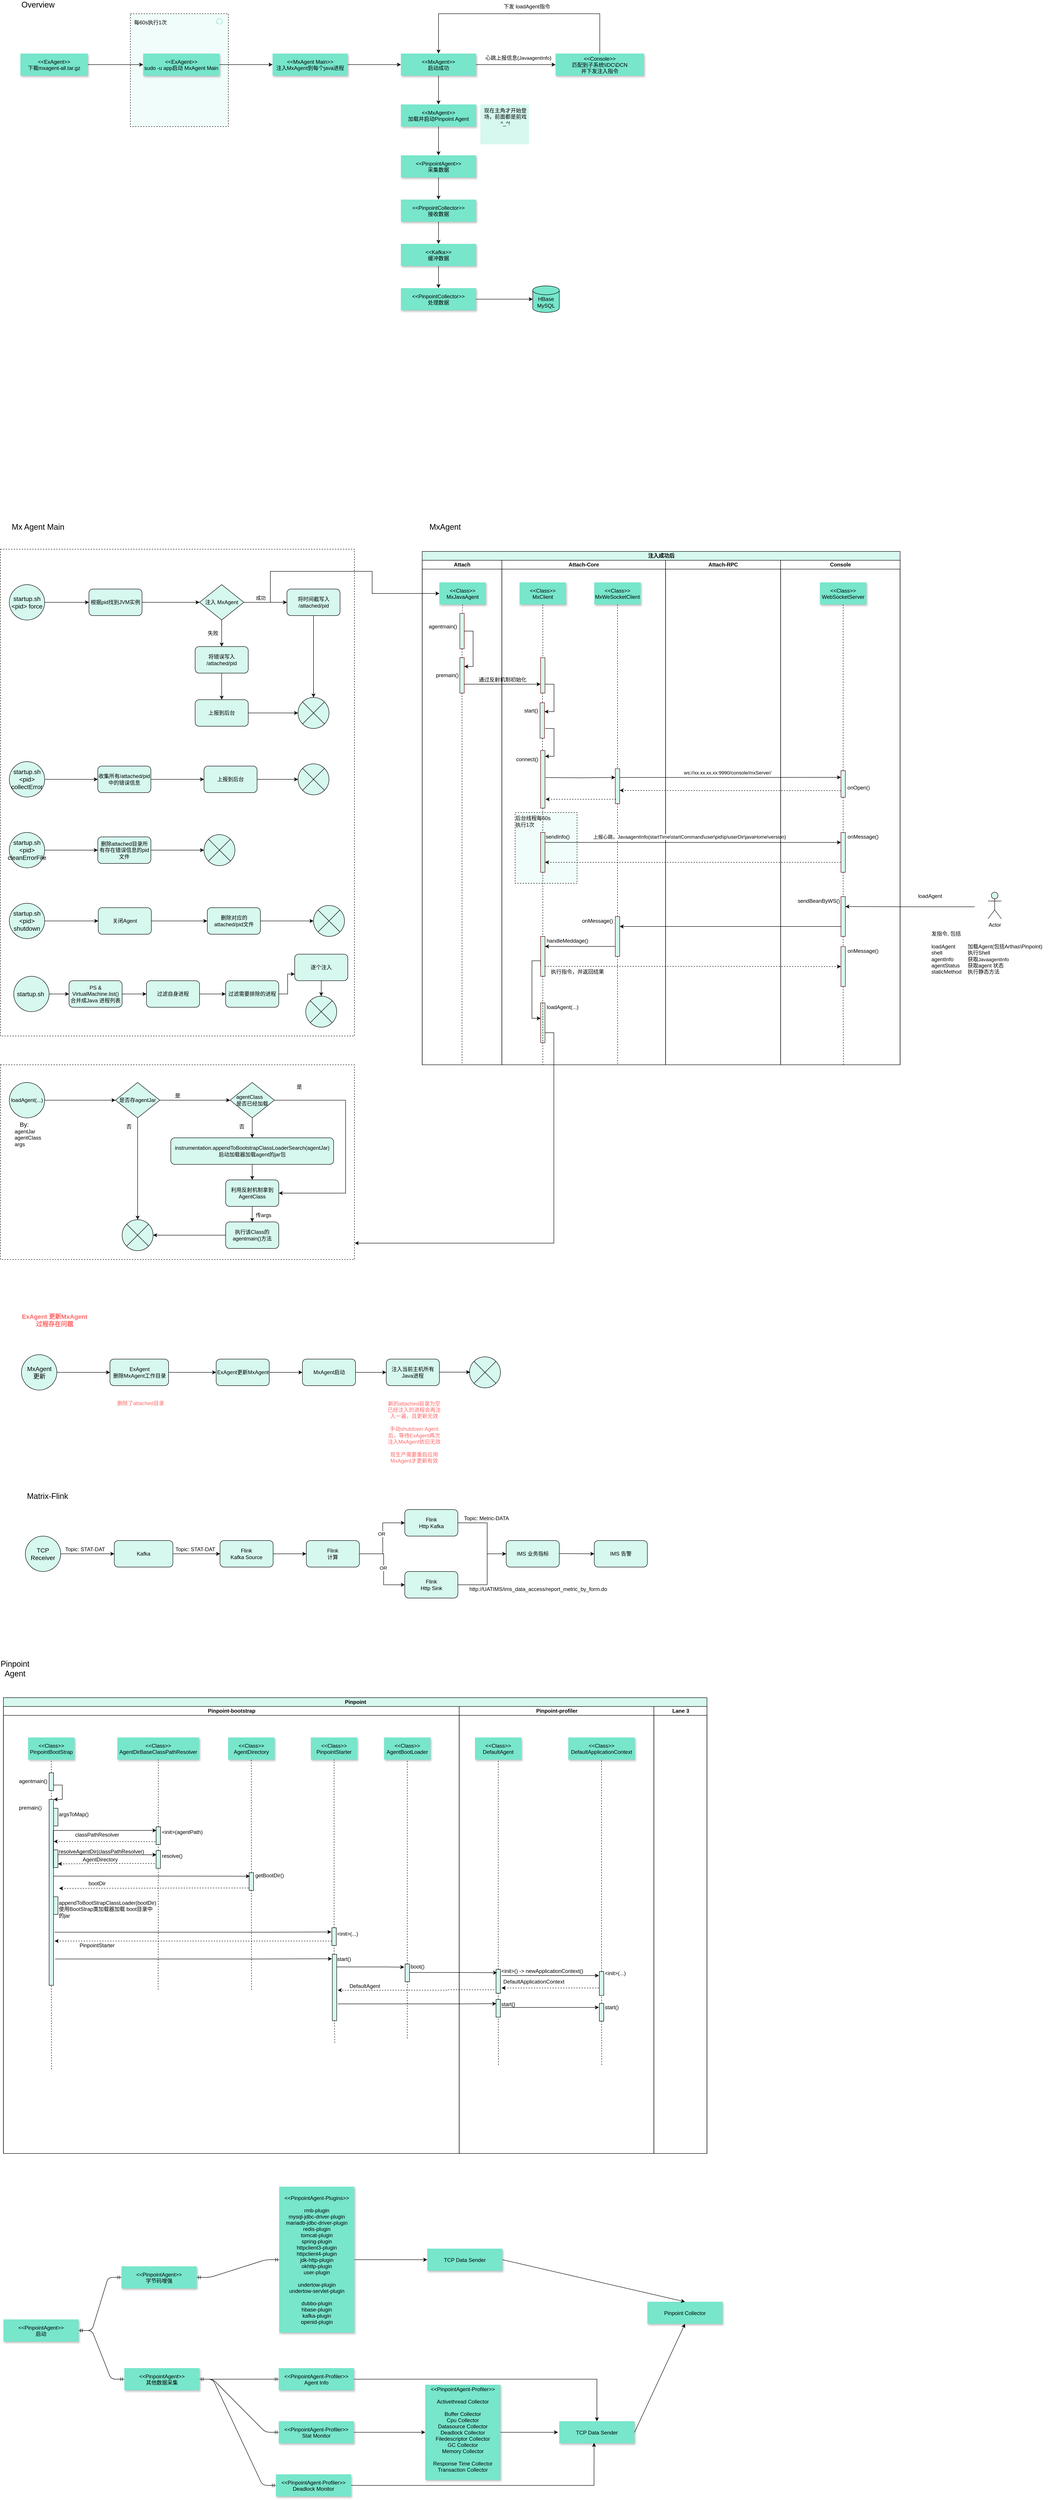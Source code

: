 <mxfile version="14.1.2" type="github">
  <diagram name="Page-1" id="9361dd3d-8414-5efd-6122-117bd74ce7a7">
    <mxGraphModel dx="2031" dy="3936" grid="1" gridSize="10" guides="1" tooltips="1" connect="1" arrows="1" fold="1" page="0" pageScale="1.5" pageWidth="826" pageHeight="1169" background="#ffffff" math="0" shadow="0">
      <root>
        <mxCell id="0" />
        <mxCell id="1" parent="0" />
        <mxCell id="-H8RPFJ6eDx_moYWrSU3-142" value="" style="rounded=0;whiteSpace=wrap;html=1;fillColor=none;dashed=1;" parent="1" vertex="1">
          <mxGeometry x="20" y="-1480" width="800" height="1100" as="geometry" />
        </mxCell>
        <mxCell id="-H8RPFJ6eDx_moYWrSU3-296" value="" style="fillColor=#77e6cb1a;dashed=1;" parent="1" vertex="1">
          <mxGeometry x="313.75" y="-2690" width="221.25" height="255" as="geometry" />
        </mxCell>
        <mxCell id="-H8RPFJ6eDx_moYWrSU3-97" style="edgeStyle=orthogonalEdgeStyle;rounded=0;orthogonalLoop=1;jettySize=auto;html=1;exitX=1;exitY=0.5;exitDx=0;exitDy=0;entryX=0;entryY=0.5;entryDx=0;entryDy=0;fillColor=#77e6cb4d;" parent="1" edge="1">
          <mxGeometry relative="1" as="geometry">
            <mxPoint x="361" y="-440" as="sourcePoint" />
          </mxGeometry>
        </mxCell>
        <mxCell id="-H8RPFJ6eDx_moYWrSU3-141" value="" style="rounded=0;whiteSpace=wrap;html=1;fillColor=none;dashed=1;" parent="1" vertex="1">
          <mxGeometry x="20" y="-315" width="800" height="440" as="geometry" />
        </mxCell>
        <mxCell id="-H8RPFJ6eDx_moYWrSU3-143" style="edgeStyle=orthogonalEdgeStyle;rounded=0;orthogonalLoop=1;jettySize=auto;html=1;exitX=1;exitY=0.5;exitDx=0;exitDy=0;fillColor=#77e6cb4d;" parent="1" source="-H8RPFJ6eDx_moYWrSU3-144" target="-H8RPFJ6eDx_moYWrSU3-147" edge="1">
          <mxGeometry relative="1" as="geometry" />
        </mxCell>
        <mxCell id="-H8RPFJ6eDx_moYWrSU3-144" value="&lt;font style=&quot;font-size: 14px&quot;&gt;startup.sh &amp;lt;pid&amp;gt; force&lt;/font&gt;" style="ellipse;whiteSpace=wrap;html=1;aspect=fixed;fillColor=#77e6cb4d;" parent="1" vertex="1">
          <mxGeometry x="40.0" y="-1400" width="80" height="80" as="geometry" />
        </mxCell>
        <mxCell id="-H8RPFJ6eDx_moYWrSU3-145" value="&lt;font style=&quot;font-size: 18px&quot;&gt;MxAgent&lt;/font&gt;" style="text;html=1;strokeColor=none;fillColor=none;align=center;verticalAlign=middle;whiteSpace=wrap;rounded=0;" parent="1" vertex="1">
          <mxGeometry x="1004.5" y="-1540" width="40" height="20" as="geometry" />
        </mxCell>
        <mxCell id="-H8RPFJ6eDx_moYWrSU3-146" style="edgeStyle=orthogonalEdgeStyle;rounded=0;orthogonalLoop=1;jettySize=auto;html=1;exitX=1;exitY=0.5;exitDx=0;exitDy=0;fillColor=#77e6cb4d;" parent="1" source="-H8RPFJ6eDx_moYWrSU3-147" target="-H8RPFJ6eDx_moYWrSU3-152" edge="1">
          <mxGeometry relative="1" as="geometry" />
        </mxCell>
        <mxCell id="-H8RPFJ6eDx_moYWrSU3-147" value="根据pid找到JVM实例" style="rounded=1;whiteSpace=wrap;html=1;fillColor=#77e6cb4d;" parent="1" vertex="1">
          <mxGeometry x="220" y="-1390" width="120" height="60" as="geometry" />
        </mxCell>
        <mxCell id="-H8RPFJ6eDx_moYWrSU3-148" style="edgeStyle=orthogonalEdgeStyle;rounded=0;orthogonalLoop=1;jettySize=auto;html=1;exitX=1;exitY=0.5;exitDx=0;exitDy=0;entryX=0;entryY=0.5;entryDx=0;entryDy=0;fillColor=#77e6cb4d;" parent="1" source="-H8RPFJ6eDx_moYWrSU3-152" target="-H8RPFJ6eDx_moYWrSU3-154" edge="1">
          <mxGeometry relative="1" as="geometry" />
        </mxCell>
        <mxCell id="-H8RPFJ6eDx_moYWrSU3-149" value="成功" style="edgeLabel;html=1;align=center;verticalAlign=middle;resizable=0;points=[];fillColor=#77e6cb4d;" parent="-H8RPFJ6eDx_moYWrSU3-148" vertex="1" connectable="0">
          <mxGeometry x="-0.274" y="3" relative="1" as="geometry">
            <mxPoint x="2.5" y="-7" as="offset" />
          </mxGeometry>
        </mxCell>
        <mxCell id="-H8RPFJ6eDx_moYWrSU3-150" style="edgeStyle=orthogonalEdgeStyle;rounded=0;orthogonalLoop=1;jettySize=auto;html=1;exitX=0.5;exitY=1;exitDx=0;exitDy=0;entryX=0.5;entryY=0;entryDx=0;entryDy=0;fillColor=#77e6cb4d;" parent="1" source="-H8RPFJ6eDx_moYWrSU3-152" target="-H8RPFJ6eDx_moYWrSU3-156" edge="1">
          <mxGeometry relative="1" as="geometry">
            <Array as="points">
              <mxPoint x="520" y="-1280" />
              <mxPoint x="520" y="-1280" />
            </Array>
          </mxGeometry>
        </mxCell>
        <mxCell id="-H8RPFJ6eDx_moYWrSU3-151" style="edgeStyle=orthogonalEdgeStyle;rounded=0;orthogonalLoop=1;jettySize=auto;html=1;exitX=1;exitY=0.5;exitDx=0;exitDy=0;entryX=0;entryY=0.5;entryDx=0;entryDy=0;fillColor=#77e6cb4d;" parent="1" source="-H8RPFJ6eDx_moYWrSU3-152" target="-H8RPFJ6eDx_moYWrSU3-241" edge="1">
          <mxGeometry relative="1" as="geometry">
            <Array as="points">
              <mxPoint x="630" y="-1360" />
              <mxPoint x="630" y="-1430" />
              <mxPoint x="860" y="-1430" />
              <mxPoint x="860" y="-1380" />
            </Array>
          </mxGeometry>
        </mxCell>
        <mxCell id="-H8RPFJ6eDx_moYWrSU3-152" value="注入 MxAgent" style="rhombus;whiteSpace=wrap;html=1;fillColor=#77e6cb4d;" parent="1" vertex="1">
          <mxGeometry x="470" y="-1400" width="100" height="80" as="geometry" />
        </mxCell>
        <mxCell id="-H8RPFJ6eDx_moYWrSU3-153" style="edgeStyle=orthogonalEdgeStyle;rounded=0;orthogonalLoop=1;jettySize=auto;html=1;exitX=0.5;exitY=1;exitDx=0;exitDy=0;entryX=0.5;entryY=0;entryDx=0;entryDy=0;entryPerimeter=0;fillColor=#77e6cb4d;" parent="1" source="-H8RPFJ6eDx_moYWrSU3-154" target="-H8RPFJ6eDx_moYWrSU3-159" edge="1">
          <mxGeometry relative="1" as="geometry" />
        </mxCell>
        <mxCell id="-H8RPFJ6eDx_moYWrSU3-154" value="将时间截写入&lt;br&gt;/attached/pid" style="rounded=1;whiteSpace=wrap;html=1;fillColor=#77e6cb4d;" parent="1" vertex="1">
          <mxGeometry x="667.5" y="-1390" width="120" height="60" as="geometry" />
        </mxCell>
        <mxCell id="-H8RPFJ6eDx_moYWrSU3-155" style="edgeStyle=orthogonalEdgeStyle;rounded=0;orthogonalLoop=1;jettySize=auto;html=1;exitX=0.5;exitY=1;exitDx=0;exitDy=0;entryX=0.5;entryY=0;entryDx=0;entryDy=0;fillColor=#77e6cb4d;" parent="1" source="-H8RPFJ6eDx_moYWrSU3-156" target="-H8RPFJ6eDx_moYWrSU3-158" edge="1">
          <mxGeometry relative="1" as="geometry" />
        </mxCell>
        <mxCell id="-H8RPFJ6eDx_moYWrSU3-156" value="将错误写入&lt;br&gt;/attached/pid" style="rounded=1;whiteSpace=wrap;html=1;fillColor=#77e6cb4d;" parent="1" vertex="1">
          <mxGeometry x="460" y="-1260" width="120" height="60" as="geometry" />
        </mxCell>
        <mxCell id="-H8RPFJ6eDx_moYWrSU3-157" style="edgeStyle=orthogonalEdgeStyle;rounded=0;orthogonalLoop=1;jettySize=auto;html=1;exitX=1;exitY=0.5;exitDx=0;exitDy=0;entryX=0;entryY=0.5;entryDx=0;entryDy=0;entryPerimeter=0;fillColor=#77e6cb4d;" parent="1" source="-H8RPFJ6eDx_moYWrSU3-158" target="-H8RPFJ6eDx_moYWrSU3-159" edge="1">
          <mxGeometry relative="1" as="geometry" />
        </mxCell>
        <mxCell id="-H8RPFJ6eDx_moYWrSU3-158" value="上报到后台" style="rounded=1;whiteSpace=wrap;html=1;fillColor=#77e6cb4d;" parent="1" vertex="1">
          <mxGeometry x="460" y="-1140" width="120" height="60" as="geometry" />
        </mxCell>
        <mxCell id="-H8RPFJ6eDx_moYWrSU3-159" value="" style="verticalLabelPosition=bottom;verticalAlign=top;html=1;shape=mxgraph.flowchart.or;fillColor=#77e6cb4d;" parent="1" vertex="1">
          <mxGeometry x="692.5" y="-1145" width="70" height="70" as="geometry" />
        </mxCell>
        <mxCell id="-H8RPFJ6eDx_moYWrSU3-160" style="edgeStyle=orthogonalEdgeStyle;rounded=0;orthogonalLoop=1;jettySize=auto;html=1;exitX=1;exitY=0.5;exitDx=0;exitDy=0;fillColor=#77e6cb4d;" parent="1" source="-H8RPFJ6eDx_moYWrSU3-161" target="-H8RPFJ6eDx_moYWrSU3-163" edge="1">
          <mxGeometry relative="1" as="geometry" />
        </mxCell>
        <mxCell id="-H8RPFJ6eDx_moYWrSU3-161" value="&lt;font style=&quot;font-size: 14px&quot;&gt;startup.sh &amp;lt;pid&amp;gt; collectError&lt;/font&gt;" style="ellipse;whiteSpace=wrap;html=1;aspect=fixed;fillColor=#77e6cb4d;" parent="1" vertex="1">
          <mxGeometry x="40.0" y="-1000" width="80" height="80" as="geometry" />
        </mxCell>
        <mxCell id="-H8RPFJ6eDx_moYWrSU3-162" style="edgeStyle=orthogonalEdgeStyle;rounded=0;orthogonalLoop=1;jettySize=auto;html=1;exitX=1;exitY=0.5;exitDx=0;exitDy=0;fillColor=#77e6cb4d;" parent="1" source="-H8RPFJ6eDx_moYWrSU3-163" edge="1">
          <mxGeometry relative="1" as="geometry">
            <mxPoint x="480" y="-960" as="targetPoint" />
          </mxGeometry>
        </mxCell>
        <mxCell id="-H8RPFJ6eDx_moYWrSU3-163" value="收集所有/attached/pid中的错误信息" style="rounded=1;whiteSpace=wrap;html=1;fillColor=#77e6cb4d;" parent="1" vertex="1">
          <mxGeometry x="240" y="-990" width="120" height="60" as="geometry" />
        </mxCell>
        <mxCell id="-H8RPFJ6eDx_moYWrSU3-164" style="edgeStyle=orthogonalEdgeStyle;rounded=0;orthogonalLoop=1;jettySize=auto;html=1;exitX=1;exitY=0.5;exitDx=0;exitDy=0;entryX=0;entryY=0.5;entryDx=0;entryDy=0;entryPerimeter=0;fillColor=#77e6cb4d;" parent="1" source="-H8RPFJ6eDx_moYWrSU3-165" target="-H8RPFJ6eDx_moYWrSU3-166" edge="1">
          <mxGeometry relative="1" as="geometry" />
        </mxCell>
        <mxCell id="-H8RPFJ6eDx_moYWrSU3-165" value="上报到后台" style="rounded=1;whiteSpace=wrap;html=1;fillColor=#77e6cb4d;" parent="1" vertex="1">
          <mxGeometry x="480" y="-990" width="120" height="60" as="geometry" />
        </mxCell>
        <mxCell id="-H8RPFJ6eDx_moYWrSU3-166" value="" style="verticalLabelPosition=bottom;verticalAlign=top;html=1;shape=mxgraph.flowchart.or;fillColor=#77e6cb4d;" parent="1" vertex="1">
          <mxGeometry x="692.5" y="-995" width="70" height="70" as="geometry" />
        </mxCell>
        <mxCell id="-H8RPFJ6eDx_moYWrSU3-167" style="edgeStyle=orthogonalEdgeStyle;rounded=0;orthogonalLoop=1;jettySize=auto;html=1;exitX=1;exitY=0.5;exitDx=0;exitDy=0;fillColor=#77e6cb4d;" parent="1" source="-H8RPFJ6eDx_moYWrSU3-168" target="-H8RPFJ6eDx_moYWrSU3-170" edge="1">
          <mxGeometry relative="1" as="geometry" />
        </mxCell>
        <mxCell id="-H8RPFJ6eDx_moYWrSU3-168" value="&lt;font style=&quot;font-size: 14px&quot;&gt;startup.sh &amp;lt;pid&amp;gt; cleanErrorFile&lt;/font&gt;" style="ellipse;whiteSpace=wrap;html=1;aspect=fixed;fillColor=#77e6cb4d;" parent="1" vertex="1">
          <mxGeometry x="40.0" y="-840" width="80" height="80" as="geometry" />
        </mxCell>
        <mxCell id="-H8RPFJ6eDx_moYWrSU3-169" style="edgeStyle=orthogonalEdgeStyle;rounded=0;orthogonalLoop=1;jettySize=auto;html=1;exitX=1;exitY=0.5;exitDx=0;exitDy=0;entryX=0;entryY=0.5;entryDx=0;entryDy=0;entryPerimeter=0;fillColor=#77e6cb4d;" parent="1" source="-H8RPFJ6eDx_moYWrSU3-170" target="-H8RPFJ6eDx_moYWrSU3-171" edge="1">
          <mxGeometry relative="1" as="geometry">
            <mxPoint x="480" y="-800" as="targetPoint" />
          </mxGeometry>
        </mxCell>
        <mxCell id="-H8RPFJ6eDx_moYWrSU3-170" value="删除attached目录所有存在错误信息的pid文件" style="rounded=1;whiteSpace=wrap;html=1;fillColor=#77e6cb4d;" parent="1" vertex="1">
          <mxGeometry x="240" y="-830" width="120" height="60" as="geometry" />
        </mxCell>
        <mxCell id="-H8RPFJ6eDx_moYWrSU3-171" value="" style="verticalLabelPosition=bottom;verticalAlign=top;html=1;shape=mxgraph.flowchart.or;fillColor=#77e6cb4d;" parent="1" vertex="1">
          <mxGeometry x="480" y="-835" width="70" height="70" as="geometry" />
        </mxCell>
        <mxCell id="-H8RPFJ6eDx_moYWrSU3-172" style="edgeStyle=orthogonalEdgeStyle;rounded=0;orthogonalLoop=1;jettySize=auto;html=1;exitX=1;exitY=0.5;exitDx=0;exitDy=0;entryX=0;entryY=0.5;entryDx=0;entryDy=0;fillColor=#77e6cb4d;" parent="1" source="-H8RPFJ6eDx_moYWrSU3-173" target="-H8RPFJ6eDx_moYWrSU3-178" edge="1">
          <mxGeometry relative="1" as="geometry" />
        </mxCell>
        <mxCell id="-H8RPFJ6eDx_moYWrSU3-173" value="&lt;font style=&quot;font-size: 14px&quot;&gt;startup.sh &amp;lt;pid&amp;gt; shutdown&lt;/font&gt;" style="ellipse;whiteSpace=wrap;html=1;aspect=fixed;fillColor=#77e6cb4d;" parent="1" vertex="1">
          <mxGeometry x="40.0" y="-680" width="80" height="80" as="geometry" />
        </mxCell>
        <mxCell id="-H8RPFJ6eDx_moYWrSU3-174" style="edgeStyle=orthogonalEdgeStyle;rounded=0;orthogonalLoop=1;jettySize=auto;html=1;exitX=1;exitY=0.5;exitDx=0;exitDy=0;entryX=0;entryY=0.5;entryDx=0;entryDy=0;entryPerimeter=0;fillColor=#77e6cb4d;" parent="1" source="-H8RPFJ6eDx_moYWrSU3-175" target="-H8RPFJ6eDx_moYWrSU3-176" edge="1">
          <mxGeometry relative="1" as="geometry">
            <mxPoint x="727.5" y="-645" as="targetPoint" />
          </mxGeometry>
        </mxCell>
        <mxCell id="-H8RPFJ6eDx_moYWrSU3-175" value="删除对应的attached/pid文件" style="rounded=1;whiteSpace=wrap;html=1;fillColor=#77e6cb4d;" parent="1" vertex="1">
          <mxGeometry x="487.5" y="-670" width="120" height="60" as="geometry" />
        </mxCell>
        <mxCell id="-H8RPFJ6eDx_moYWrSU3-176" value="" style="verticalLabelPosition=bottom;verticalAlign=top;html=1;shape=mxgraph.flowchart.or;fillColor=#77e6cb4d;" parent="1" vertex="1">
          <mxGeometry x="727.5" y="-675" width="70" height="70" as="geometry" />
        </mxCell>
        <mxCell id="-H8RPFJ6eDx_moYWrSU3-177" style="edgeStyle=orthogonalEdgeStyle;rounded=0;orthogonalLoop=1;jettySize=auto;html=1;exitX=1;exitY=0.5;exitDx=0;exitDy=0;entryX=0;entryY=0.5;entryDx=0;entryDy=0;fillColor=#77e6cb4d;" parent="1" source="-H8RPFJ6eDx_moYWrSU3-178" target="-H8RPFJ6eDx_moYWrSU3-175" edge="1">
          <mxGeometry relative="1" as="geometry" />
        </mxCell>
        <mxCell id="-H8RPFJ6eDx_moYWrSU3-178" value="关闭Agent" style="rounded=1;whiteSpace=wrap;html=1;fillColor=#77e6cb4d;" parent="1" vertex="1">
          <mxGeometry x="241" y="-670" width="120" height="60" as="geometry" />
        </mxCell>
        <mxCell id="-H8RPFJ6eDx_moYWrSU3-179" value="&lt;font style=&quot;font-size: 18px&quot;&gt;Pinpoint Agent&lt;/font&gt;" style="text;html=1;strokeColor=none;fillColor=none;align=center;verticalAlign=middle;whiteSpace=wrap;rounded=0;" parent="1" vertex="1">
          <mxGeometry x="32.5" y="1040" width="40" height="20" as="geometry" />
        </mxCell>
        <mxCell id="-H8RPFJ6eDx_moYWrSU3-180" value="&lt;&lt;Class&gt;&gt;&#xa;MxClient" style="shadow=1;fillColor=#77e6cb;strokeColor=none" parent="1" vertex="1">
          <mxGeometry x="1193.19" y="-1405" width="105" height="50" as="geometry" />
        </mxCell>
        <mxCell id="-H8RPFJ6eDx_moYWrSU3-181" value="" style="edgeStyle=none;endArrow=none;dashed=1" parent="1" source="-H8RPFJ6eDx_moYWrSU3-180" target="-H8RPFJ6eDx_moYWrSU3-193" edge="1">
          <mxGeometry x="1003.245" y="-1305" width="100" height="100" as="geometry">
            <mxPoint x="1078.169" y="-1360" as="sourcePoint" />
            <mxPoint x="1078.486" y="-1305" as="targetPoint" />
          </mxGeometry>
        </mxCell>
        <mxCell id="-H8RPFJ6eDx_moYWrSU3-182" value="注入成功后" style="swimlane;html=1;childLayout=stackLayout;resizeParent=1;resizeParentMax=0;startSize=20;fillColor=#77e6cb4d;" parent="1" vertex="1">
          <mxGeometry x="973.19" y="-1475" width="1080" height="1160" as="geometry">
            <mxRectangle x="100" y="-1030" width="90" height="20" as="alternateBounds" />
          </mxGeometry>
        </mxCell>
        <mxCell id="-H8RPFJ6eDx_moYWrSU3-183" value="Attach" style="swimlane;html=1;startSize=20;" parent="-H8RPFJ6eDx_moYWrSU3-182" vertex="1">
          <mxGeometry y="20" width="180" height="1140" as="geometry" />
        </mxCell>
        <mxCell id="-H8RPFJ6eDx_moYWrSU3-184" style="edgeStyle=orthogonalEdgeStyle;rounded=0;orthogonalLoop=1;jettySize=auto;html=1;exitX=1;exitY=0.5;exitDx=0;exitDy=0;entryX=1;entryY=0.25;entryDx=0;entryDy=0;fillColor=#77e6cb4d;" parent="-H8RPFJ6eDx_moYWrSU3-183" source="-H8RPFJ6eDx_moYWrSU3-185" target="-H8RPFJ6eDx_moYWrSU3-187" edge="1">
          <mxGeometry relative="1" as="geometry" />
        </mxCell>
        <mxCell id="-H8RPFJ6eDx_moYWrSU3-185" value="" style="fillColor=#77e6cb4d;strokeColor=#660000" parent="-H8RPFJ6eDx_moYWrSU3-183" vertex="1">
          <mxGeometry x="85.0" y="120" width="10" height="80" as="geometry" />
        </mxCell>
        <mxCell id="-H8RPFJ6eDx_moYWrSU3-186" value="" style="edgeStyle=none;endArrow=none;dashed=1;entryX=0.5;entryY=1;entryDx=0;entryDy=0;" parent="-H8RPFJ6eDx_moYWrSU3-183" source="-H8RPFJ6eDx_moYWrSU3-187" target="-H8RPFJ6eDx_moYWrSU3-183" edge="1">
          <mxGeometry x="120.381" y="329.697" width="100" height="100" as="geometry">
            <mxPoint x="195.546" y="274.697" as="sourcePoint" />
            <mxPoint x="91.81" y="470" as="targetPoint" />
          </mxGeometry>
        </mxCell>
        <mxCell id="-H8RPFJ6eDx_moYWrSU3-187" value="" style="fillColor=#77e6cb4d;strokeColor=#660000" parent="-H8RPFJ6eDx_moYWrSU3-183" vertex="1">
          <mxGeometry x="85" y="220" width="10" height="80" as="geometry" />
        </mxCell>
        <mxCell id="-H8RPFJ6eDx_moYWrSU3-188" value="" style="edgeStyle=none;endArrow=none;dashed=1" parent="-H8RPFJ6eDx_moYWrSU3-183" source="-H8RPFJ6eDx_moYWrSU3-185" target="-H8RPFJ6eDx_moYWrSU3-187" edge="1">
          <mxGeometry x="120.381" y="329.697" width="100" height="100" as="geometry">
            <mxPoint x="972.5" y="-1130" as="sourcePoint" />
            <mxPoint x="972.5" y="-925.833" as="targetPoint" />
          </mxGeometry>
        </mxCell>
        <mxCell id="-H8RPFJ6eDx_moYWrSU3-189" value="&lt;span&gt;agentmain()&lt;/span&gt;" style="text;html=1;strokeColor=none;fillColor=none;align=center;verticalAlign=middle;whiteSpace=wrap;rounded=0;" parent="-H8RPFJ6eDx_moYWrSU3-183" vertex="1">
          <mxGeometry x="38.81" y="140" width="16.31" height="20" as="geometry" />
        </mxCell>
        <mxCell id="-H8RPFJ6eDx_moYWrSU3-190" value="&lt;span&gt;premain()&lt;/span&gt;" style="text;html=1;strokeColor=none;fillColor=none;align=center;verticalAlign=middle;whiteSpace=wrap;rounded=0;" parent="-H8RPFJ6eDx_moYWrSU3-183" vertex="1">
          <mxGeometry x="48.81" y="250" width="16.31" height="20" as="geometry" />
        </mxCell>
        <mxCell id="-H8RPFJ6eDx_moYWrSU3-191" value="Attach-Core" style="swimlane;html=1;startSize=20;" parent="-H8RPFJ6eDx_moYWrSU3-182" vertex="1">
          <mxGeometry x="180" y="20" width="370" height="1140" as="geometry" />
        </mxCell>
        <mxCell id="-H8RPFJ6eDx_moYWrSU3-192" value="" style="fillColor=#77e6cb1a;dashed=1;" parent="-H8RPFJ6eDx_moYWrSU3-191" vertex="1">
          <mxGeometry x="30" y="570" width="140" height="160" as="geometry" />
        </mxCell>
        <mxCell id="-H8RPFJ6eDx_moYWrSU3-193" value="" style="fillColor=#77e6cb4d;strokeColor=#660000" parent="-H8RPFJ6eDx_moYWrSU3-191" vertex="1">
          <mxGeometry x="87.5" y="220" width="10" height="80" as="geometry" />
        </mxCell>
        <mxCell id="-H8RPFJ6eDx_moYWrSU3-194" value="通过反射机制初始化" style="text;html=1;strokeColor=none;fillColor=none;align=center;verticalAlign=middle;whiteSpace=wrap;rounded=0;" parent="-H8RPFJ6eDx_moYWrSU3-191" vertex="1">
          <mxGeometry x="-61.19" y="260" width="126.31" height="20" as="geometry" />
        </mxCell>
        <mxCell id="-H8RPFJ6eDx_moYWrSU3-195" value="" style="edgeStyle=none;endArrow=none;dashed=1;exitX=0.5;exitY=1;exitDx=0;exitDy=0;" parent="-H8RPFJ6eDx_moYWrSU3-191" source="-H8RPFJ6eDx_moYWrSU3-204" edge="1">
          <mxGeometry x="16.365" y="150" width="100" height="100" as="geometry">
            <mxPoint x="258.81" y="100" as="sourcePoint" />
            <mxPoint x="261.81" y="1140" as="targetPoint" />
          </mxGeometry>
        </mxCell>
        <mxCell id="-H8RPFJ6eDx_moYWrSU3-196" value="" style="fillColor=#77e6cb4d;strokeColor=#660000" parent="-H8RPFJ6eDx_moYWrSU3-191" vertex="1">
          <mxGeometry x="256.31" y="471" width="10" height="79" as="geometry" />
        </mxCell>
        <mxCell id="-H8RPFJ6eDx_moYWrSU3-197" value="" style="fillColor=#77e6cb4d;strokeColor=#660000" parent="-H8RPFJ6eDx_moYWrSU3-191" vertex="1">
          <mxGeometry x="87.5" y="615" width="10" height="90" as="geometry" />
        </mxCell>
        <mxCell id="-H8RPFJ6eDx_moYWrSU3-198" value="&lt;span style=&quot;font-family: &amp;#34;helvetica&amp;#34;&quot;&gt;后台线程每60s&lt;/span&gt;&lt;br style=&quot;padding: 0px ; margin: 0px ; font-family: &amp;#34;helvetica&amp;#34;&quot;&gt;&lt;span style=&quot;font-family: &amp;#34;helvetica&amp;#34;&quot;&gt;执行1次&lt;/span&gt;" style="text;html=1;strokeColor=none;fillColor=none;align=left;verticalAlign=middle;whiteSpace=wrap;rounded=0;" parent="-H8RPFJ6eDx_moYWrSU3-191" vertex="1">
          <mxGeometry x="28.81" y="580" width="88.5" height="20" as="geometry" />
        </mxCell>
        <mxCell id="-H8RPFJ6eDx_moYWrSU3-199" value="&lt;span&gt;start()&lt;/span&gt;" style="text;html=1;strokeColor=none;fillColor=none;align=center;verticalAlign=middle;whiteSpace=wrap;rounded=0;" parent="-H8RPFJ6eDx_moYWrSU3-191" vertex="1">
          <mxGeometry x="48.81" y="330" width="35.12" height="20" as="geometry" />
        </mxCell>
        <mxCell id="-H8RPFJ6eDx_moYWrSU3-200" value="&lt;span&gt;connect()&lt;/span&gt;" style="text;html=1;strokeColor=none;fillColor=none;align=center;verticalAlign=middle;whiteSpace=wrap;rounded=0;" parent="-H8RPFJ6eDx_moYWrSU3-191" vertex="1">
          <mxGeometry x="40.0" y="440" width="35.12" height="20" as="geometry" />
        </mxCell>
        <mxCell id="-H8RPFJ6eDx_moYWrSU3-201" value="&lt;span&gt;sendInfo()&lt;/span&gt;" style="text;html=1;strokeColor=none;fillColor=none;align=center;verticalAlign=middle;whiteSpace=wrap;rounded=0;" parent="-H8RPFJ6eDx_moYWrSU3-191" vertex="1">
          <mxGeometry x="108.81" y="615" width="35.12" height="20" as="geometry" />
        </mxCell>
        <mxCell id="-H8RPFJ6eDx_moYWrSU3-202" value="&lt;span&gt;onMessage()&lt;/span&gt;" style="text;html=1;strokeColor=none;fillColor=none;align=center;verticalAlign=middle;whiteSpace=wrap;rounded=0;" parent="-H8RPFJ6eDx_moYWrSU3-191" vertex="1">
          <mxGeometry x="198.81" y="805" width="35.12" height="20" as="geometry" />
        </mxCell>
        <mxCell id="-H8RPFJ6eDx_moYWrSU3-203" style="edgeStyle=orthogonalEdgeStyle;rounded=0;orthogonalLoop=1;jettySize=auto;html=1;exitX=0;exitY=0.75;exitDx=0;exitDy=0;entryX=1;entryY=0.25;entryDx=0;entryDy=0;fillColor=#77e6cb4d;" parent="-H8RPFJ6eDx_moYWrSU3-191" source="-H8RPFJ6eDx_moYWrSU3-204" target="-H8RPFJ6eDx_moYWrSU3-208" edge="1">
          <mxGeometry relative="1" as="geometry" />
        </mxCell>
        <mxCell id="-H8RPFJ6eDx_moYWrSU3-204" value="" style="fillColor=#77e6cb4d;strokeColor=#660000" parent="-H8RPFJ6eDx_moYWrSU3-191" vertex="1">
          <mxGeometry x="256.31" y="805" width="10" height="90" as="geometry" />
        </mxCell>
        <mxCell id="-H8RPFJ6eDx_moYWrSU3-205" value="" style="edgeStyle=none;endArrow=none;dashed=1;exitX=0.5;exitY=1;exitDx=0;exitDy=0;" parent="-H8RPFJ6eDx_moYWrSU3-191" source="-H8RPFJ6eDx_moYWrSU3-196" target="-H8RPFJ6eDx_moYWrSU3-204" edge="1">
          <mxGeometry x="16.365" y="150" width="100" height="100" as="geometry">
            <mxPoint x="1322.5" y="-842" as="sourcePoint" />
            <mxPoint x="1323.0" y="-290" as="targetPoint" />
          </mxGeometry>
        </mxCell>
        <mxCell id="-H8RPFJ6eDx_moYWrSU3-206" value="handleMeddage()" style="text;html=1;strokeColor=none;fillColor=none;align=center;verticalAlign=middle;whiteSpace=wrap;rounded=0;" parent="-H8RPFJ6eDx_moYWrSU3-191" vertex="1">
          <mxGeometry x="130.81" y="850" width="35.12" height="20" as="geometry" />
        </mxCell>
        <mxCell id="-H8RPFJ6eDx_moYWrSU3-207" style="edgeStyle=orthogonalEdgeStyle;rounded=0;orthogonalLoop=1;jettySize=auto;html=1;exitX=0;exitY=0.75;exitDx=0;exitDy=0;entryX=0.031;entryY=0.389;entryDx=0;entryDy=0;entryPerimeter=0;" parent="-H8RPFJ6eDx_moYWrSU3-191" source="-H8RPFJ6eDx_moYWrSU3-208" target="-H8RPFJ6eDx_moYWrSU3-215" edge="1">
          <mxGeometry relative="1" as="geometry">
            <Array as="points">
              <mxPoint x="88" y="905" />
              <mxPoint x="68" y="905" />
              <mxPoint x="68" y="1035" />
            </Array>
          </mxGeometry>
        </mxCell>
        <mxCell id="-H8RPFJ6eDx_moYWrSU3-208" value="" style="fillColor=#77e6cb4d;strokeColor=#660000" parent="-H8RPFJ6eDx_moYWrSU3-191" vertex="1">
          <mxGeometry x="87.5" y="850" width="10" height="90" as="geometry" />
        </mxCell>
        <mxCell id="-H8RPFJ6eDx_moYWrSU3-209" value="" style="edgeStyle=none;endArrow=none;dashed=1" parent="-H8RPFJ6eDx_moYWrSU3-191" source="-H8RPFJ6eDx_moYWrSU3-197" target="-H8RPFJ6eDx_moYWrSU3-208" edge="1">
          <mxGeometry x="121.571" y="324.697" width="100" height="100" as="geometry">
            <mxPoint x="1153.732" y="-675" as="sourcePoint" />
            <mxPoint x="1154" y="-390" as="targetPoint" />
          </mxGeometry>
        </mxCell>
        <mxCell id="-H8RPFJ6eDx_moYWrSU3-210" value="" style="fillColor=#77e6cb4d;strokeColor=#660000" parent="-H8RPFJ6eDx_moYWrSU3-191" vertex="1">
          <mxGeometry x="87.5" y="430" width="10" height="130" as="geometry" />
        </mxCell>
        <mxCell id="-H8RPFJ6eDx_moYWrSU3-211" style="edgeStyle=orthogonalEdgeStyle;rounded=0;orthogonalLoop=1;jettySize=auto;html=1;entryX=0;entryY=0.25;entryDx=0;entryDy=0;fillColor=#77e6cb4d;" parent="-H8RPFJ6eDx_moYWrSU3-191" target="-H8RPFJ6eDx_moYWrSU3-196" edge="1">
          <mxGeometry relative="1" as="geometry">
            <mxPoint x="98.81" y="491" as="sourcePoint" />
          </mxGeometry>
        </mxCell>
        <mxCell id="-H8RPFJ6eDx_moYWrSU3-212" value="" style="edgeStyle=none;endArrow=none;dashed=1" parent="-H8RPFJ6eDx_moYWrSU3-191" source="-H8RPFJ6eDx_moYWrSU3-210" target="-H8RPFJ6eDx_moYWrSU3-197" edge="1">
          <mxGeometry x="121.571" y="324.697" width="100" height="100" as="geometry">
            <mxPoint x="92.565" y="510" as="sourcePoint" />
            <mxPoint x="92.81" y="680" as="targetPoint" />
          </mxGeometry>
        </mxCell>
        <mxCell id="-H8RPFJ6eDx_moYWrSU3-213" value="执行指令，并返回结果" style="text;html=1;strokeColor=none;fillColor=none;align=center;verticalAlign=middle;whiteSpace=wrap;rounded=0;" parent="-H8RPFJ6eDx_moYWrSU3-191" vertex="1">
          <mxGeometry x="107.86" y="920" width="126.07" height="20" as="geometry" />
        </mxCell>
        <mxCell id="-H8RPFJ6eDx_moYWrSU3-214" value="loadAgent(...)" style="text;html=1;strokeColor=none;fillColor=none;align=center;verticalAlign=middle;whiteSpace=wrap;rounded=0;" parent="-H8RPFJ6eDx_moYWrSU3-191" vertex="1">
          <mxGeometry x="119.81" y="1000" width="35.12" height="20" as="geometry" />
        </mxCell>
        <mxCell id="-H8RPFJ6eDx_moYWrSU3-215" value="" style="fillColor=#77e6cb4d;strokeColor=#660000" parent="-H8RPFJ6eDx_moYWrSU3-191" vertex="1">
          <mxGeometry x="87.5" y="1000" width="10" height="90" as="geometry" />
        </mxCell>
        <mxCell id="-H8RPFJ6eDx_moYWrSU3-216" value="" style="edgeStyle=none;endArrow=none;dashed=1;entryX=0.25;entryY=1;entryDx=0;entryDy=0;" parent="-H8RPFJ6eDx_moYWrSU3-191" source="-H8RPFJ6eDx_moYWrSU3-208" target="-H8RPFJ6eDx_moYWrSU3-191" edge="1">
          <mxGeometry x="121.571" y="324.697" width="100" height="100" as="geometry">
            <mxPoint x="1153.69" y="-440" as="sourcePoint" />
            <mxPoint x="1153.69" y="-240" as="targetPoint" />
          </mxGeometry>
        </mxCell>
        <mxCell id="-H8RPFJ6eDx_moYWrSU3-217" value="Attach-RPC" style="swimlane;html=1;startSize=20;" parent="-H8RPFJ6eDx_moYWrSU3-182" vertex="1">
          <mxGeometry x="550" y="20" width="260" height="1140" as="geometry" />
        </mxCell>
        <mxCell id="-H8RPFJ6eDx_moYWrSU3-218" style="edgeStyle=orthogonalEdgeStyle;rounded=0;orthogonalLoop=1;jettySize=auto;html=1;exitX=1;exitY=0.75;exitDx=0;exitDy=0;entryX=0;entryY=0.75;entryDx=0;entryDy=0;fillColor=#77e6cb4d;" parent="-H8RPFJ6eDx_moYWrSU3-182" source="-H8RPFJ6eDx_moYWrSU3-187" target="-H8RPFJ6eDx_moYWrSU3-193" edge="1">
          <mxGeometry relative="1" as="geometry" />
        </mxCell>
        <mxCell id="-H8RPFJ6eDx_moYWrSU3-219" style="edgeStyle=orthogonalEdgeStyle;rounded=0;orthogonalLoop=1;jettySize=auto;html=1;exitX=1;exitY=0.25;exitDx=0;exitDy=0;entryX=0;entryY=0.25;entryDx=0;entryDy=0;fillColor=#77e6cb4d;" parent="-H8RPFJ6eDx_moYWrSU3-182" source="-H8RPFJ6eDx_moYWrSU3-196" target="-H8RPFJ6eDx_moYWrSU3-226" edge="1">
          <mxGeometry relative="1" as="geometry" />
        </mxCell>
        <mxCell id="-H8RPFJ6eDx_moYWrSU3-220" value="ws://xx.xx.xx.xx:9990/console/mxServer/" style="edgeLabel;html=1;align=center;verticalAlign=middle;resizable=0;points=[];" parent="-H8RPFJ6eDx_moYWrSU3-219" vertex="1" connectable="0">
          <mxGeometry x="-0.081" y="-5" relative="1" as="geometry">
            <mxPoint x="13.5" y="-16.3" as="offset" />
          </mxGeometry>
        </mxCell>
        <mxCell id="-H8RPFJ6eDx_moYWrSU3-221" style="edgeStyle=orthogonalEdgeStyle;rounded=0;orthogonalLoop=1;jettySize=auto;html=1;exitX=1;exitY=0.25;exitDx=0;exitDy=0;entryX=0;entryY=0.25;entryDx=0;entryDy=0;fillColor=#77e6cb4d;" parent="-H8RPFJ6eDx_moYWrSU3-182" source="-H8RPFJ6eDx_moYWrSU3-197" target="-H8RPFJ6eDx_moYWrSU3-227" edge="1">
          <mxGeometry relative="1" as="geometry" />
        </mxCell>
        <mxCell id="-H8RPFJ6eDx_moYWrSU3-222" value="上报心跳，JavaagentInfo(startTime\startCommand\user\pid\ip\userDir\javaHome\version)" style="edgeLabel;html=1;align=center;verticalAlign=middle;resizable=0;points=[];" parent="-H8RPFJ6eDx_moYWrSU3-221" vertex="1" connectable="0">
          <mxGeometry x="-0.037" y="2" relative="1" as="geometry">
            <mxPoint x="4.31" y="-10.5" as="offset" />
          </mxGeometry>
        </mxCell>
        <mxCell id="-H8RPFJ6eDx_moYWrSU3-223" style="edgeStyle=orthogonalEdgeStyle;rounded=0;orthogonalLoop=1;jettySize=auto;html=1;exitX=0;exitY=0.75;exitDx=0;exitDy=0;fillColor=#77e6cb4d;dashed=1;entryX=1;entryY=0.75;entryDx=0;entryDy=0;" parent="-H8RPFJ6eDx_moYWrSU3-182" source="-H8RPFJ6eDx_moYWrSU3-227" target="-H8RPFJ6eDx_moYWrSU3-197" edge="1">
          <mxGeometry relative="1" as="geometry">
            <mxPoint x="398.81" y="735" as="targetPoint" />
            <mxPoint x="1216.31" y="695.25" as="sourcePoint" />
            <Array as="points">
              <mxPoint x="749" y="703" />
              <mxPoint x="749" y="703" />
            </Array>
          </mxGeometry>
        </mxCell>
        <mxCell id="-H8RPFJ6eDx_moYWrSU3-224" value="Console" style="swimlane;html=1;startSize=20;" parent="-H8RPFJ6eDx_moYWrSU3-182" vertex="1">
          <mxGeometry x="810" y="20" width="270" height="1140" as="geometry" />
        </mxCell>
        <mxCell id="-H8RPFJ6eDx_moYWrSU3-225" value="" style="edgeStyle=none;endArrow=none;dashed=1;exitX=0.5;exitY=1;exitDx=0;exitDy=0;" parent="-H8RPFJ6eDx_moYWrSU3-224" source="-H8RPFJ6eDx_moYWrSU3-235" edge="1">
          <mxGeometry x="-96.135" y="170" width="100" height="100" as="geometry">
            <mxPoint x="148.81" y="120" as="sourcePoint" />
            <mxPoint x="141.81" y="1140" as="targetPoint" />
          </mxGeometry>
        </mxCell>
        <mxCell id="-H8RPFJ6eDx_moYWrSU3-226" value="" style="fillColor=#77e6cb4d;strokeColor=#660000" parent="-H8RPFJ6eDx_moYWrSU3-224" vertex="1">
          <mxGeometry x="136.31" y="475.5" width="10" height="60" as="geometry" />
        </mxCell>
        <mxCell id="-H8RPFJ6eDx_moYWrSU3-227" value="" style="fillColor=#77e6cb4d;strokeColor=#660000" parent="-H8RPFJ6eDx_moYWrSU3-224" vertex="1">
          <mxGeometry x="136.31" y="615" width="10" height="90" as="geometry" />
        </mxCell>
        <mxCell id="-H8RPFJ6eDx_moYWrSU3-228" value="" style="edgeStyle=none;endArrow=none;dashed=1;exitX=0.5;exitY=1;exitDx=0;exitDy=0;" parent="-H8RPFJ6eDx_moYWrSU3-224" source="-H8RPFJ6eDx_moYWrSU3-226" target="-H8RPFJ6eDx_moYWrSU3-227" edge="1">
          <mxGeometry x="-96.135" y="170" width="100" height="100" as="geometry">
            <mxPoint x="2092.5" y="-809" as="sourcePoint" />
            <mxPoint x="2093" y="-650" as="targetPoint" />
          </mxGeometry>
        </mxCell>
        <mxCell id="-H8RPFJ6eDx_moYWrSU3-229" value="&lt;span&gt;onOpen()&lt;/span&gt;" style="text;html=1;strokeColor=none;fillColor=none;align=center;verticalAlign=middle;whiteSpace=wrap;rounded=0;" parent="-H8RPFJ6eDx_moYWrSU3-224" vertex="1">
          <mxGeometry x="158.81" y="504" width="35.12" height="20" as="geometry" />
        </mxCell>
        <mxCell id="-H8RPFJ6eDx_moYWrSU3-230" value="&lt;span&gt;onMessage()&lt;/span&gt;" style="text;html=1;strokeColor=none;fillColor=none;align=center;verticalAlign=middle;whiteSpace=wrap;rounded=0;" parent="-H8RPFJ6eDx_moYWrSU3-224" vertex="1">
          <mxGeometry x="168.81" y="615" width="35.12" height="20" as="geometry" />
        </mxCell>
        <mxCell id="-H8RPFJ6eDx_moYWrSU3-231" value="&lt;span&gt;sendBeanByWS()&lt;/span&gt;" style="text;html=1;strokeColor=none;fillColor=none;align=center;verticalAlign=middle;whiteSpace=wrap;rounded=0;" parent="-H8RPFJ6eDx_moYWrSU3-224" vertex="1">
          <mxGeometry x="68.81" y="760" width="35.12" height="20" as="geometry" />
        </mxCell>
        <mxCell id="-H8RPFJ6eDx_moYWrSU3-232" value="" style="fillColor=#77e6cb4d;strokeColor=#660000" parent="-H8RPFJ6eDx_moYWrSU3-224" vertex="1">
          <mxGeometry x="136.31" y="760" width="10" height="90" as="geometry" />
        </mxCell>
        <mxCell id="-H8RPFJ6eDx_moYWrSU3-233" value="" style="edgeStyle=none;endArrow=none;dashed=1;exitX=0.5;exitY=1;exitDx=0;exitDy=0;" parent="-H8RPFJ6eDx_moYWrSU3-224" source="-H8RPFJ6eDx_moYWrSU3-227" target="-H8RPFJ6eDx_moYWrSU3-232" edge="1">
          <mxGeometry x="-96.135" y="170" width="100" height="100" as="geometry">
            <mxPoint x="1862.5" y="-675" as="sourcePoint" />
            <mxPoint x="1863" y="-430" as="targetPoint" />
          </mxGeometry>
        </mxCell>
        <mxCell id="-H8RPFJ6eDx_moYWrSU3-234" value="&lt;span&gt;onMessage()&lt;/span&gt;" style="text;html=1;strokeColor=none;fillColor=none;align=center;verticalAlign=middle;whiteSpace=wrap;rounded=0;" parent="-H8RPFJ6eDx_moYWrSU3-224" vertex="1">
          <mxGeometry x="168.81" y="873" width="35.12" height="20" as="geometry" />
        </mxCell>
        <mxCell id="-H8RPFJ6eDx_moYWrSU3-235" value="" style="fillColor=#77e6cb4d;strokeColor=#660000" parent="-H8RPFJ6eDx_moYWrSU3-224" vertex="1">
          <mxGeometry x="136.31" y="873" width="10" height="90" as="geometry" />
        </mxCell>
        <mxCell id="-H8RPFJ6eDx_moYWrSU3-236" value="" style="edgeStyle=none;endArrow=none;dashed=1;exitX=0.5;exitY=1;exitDx=0;exitDy=0;" parent="-H8RPFJ6eDx_moYWrSU3-224" source="-H8RPFJ6eDx_moYWrSU3-232" target="-H8RPFJ6eDx_moYWrSU3-235" edge="1">
          <mxGeometry x="-96.135" y="170" width="100" height="100" as="geometry">
            <mxPoint x="1832.5" y="-530" as="sourcePoint" />
            <mxPoint x="1833" y="-240" as="targetPoint" />
          </mxGeometry>
        </mxCell>
        <mxCell id="-H8RPFJ6eDx_moYWrSU3-237" style="edgeStyle=orthogonalEdgeStyle;rounded=0;orthogonalLoop=1;jettySize=auto;html=1;exitX=0;exitY=0.75;exitDx=0;exitDy=0;fillColor=#77e6cb4d;entryX=1;entryY=0.25;entryDx=0;entryDy=0;" parent="-H8RPFJ6eDx_moYWrSU3-182" source="-H8RPFJ6eDx_moYWrSU3-232" target="-H8RPFJ6eDx_moYWrSU3-204" edge="1">
          <mxGeometry relative="1" as="geometry">
            <mxPoint x="308.81" y="850" as="targetPoint" />
          </mxGeometry>
        </mxCell>
        <mxCell id="-H8RPFJ6eDx_moYWrSU3-238" style="edgeStyle=orthogonalEdgeStyle;rounded=0;orthogonalLoop=1;jettySize=auto;html=1;exitX=0;exitY=0.75;exitDx=0;exitDy=0;fillColor=#77e6cb4d;dashed=1;entryX=1;entryY=0.62;entryDx=0;entryDy=0;entryPerimeter=0;" parent="-H8RPFJ6eDx_moYWrSU3-182" source="-H8RPFJ6eDx_moYWrSU3-226" target="-H8RPFJ6eDx_moYWrSU3-196" edge="1">
          <mxGeometry relative="1" as="geometry">
            <mxPoint x="468.81" y="560" as="targetPoint" />
          </mxGeometry>
        </mxCell>
        <mxCell id="-H8RPFJ6eDx_moYWrSU3-239" style="edgeStyle=orthogonalEdgeStyle;rounded=0;orthogonalLoop=1;jettySize=auto;html=1;exitX=1;exitY=0.75;exitDx=0;exitDy=0;fillColor=#77e6cb4d;entryX=0;entryY=0.5;entryDx=0;entryDy=0;dashed=1;" parent="-H8RPFJ6eDx_moYWrSU3-182" source="-H8RPFJ6eDx_moYWrSU3-208" target="-H8RPFJ6eDx_moYWrSU3-235" edge="1">
          <mxGeometry relative="1" as="geometry">
            <mxPoint x="938.81" y="936" as="targetPoint" />
          </mxGeometry>
        </mxCell>
        <mxCell id="-H8RPFJ6eDx_moYWrSU3-240" value="&lt;font style=&quot;font-size: 18px&quot;&gt;Mx Agent Main&lt;/font&gt;" style="text;html=1;strokeColor=none;fillColor=none;align=center;verticalAlign=middle;whiteSpace=wrap;rounded=0;" parent="1" vertex="1">
          <mxGeometry x="40" y="-1540" width="130" height="20" as="geometry" />
        </mxCell>
        <mxCell id="-H8RPFJ6eDx_moYWrSU3-241" value="&lt;&lt;Class&gt;&gt;&#xa;MxJavaAgent" style="shadow=1;fillColor=#77e6cb;strokeColor=none" parent="1" vertex="1">
          <mxGeometry x="1012" y="-1405" width="105" height="50" as="geometry" />
        </mxCell>
        <mxCell id="-H8RPFJ6eDx_moYWrSU3-242" value="" style="edgeStyle=none;endArrow=none;dashed=1;exitX=0.5;exitY=1;exitDx=0;exitDy=0;" parent="1" source="-H8RPFJ6eDx_moYWrSU3-241" target="-H8RPFJ6eDx_moYWrSU3-185" edge="1">
          <mxGeometry x="822.055" y="-1300" width="100" height="100" as="geometry">
            <mxPoint x="1064.5" y="-1355" as="sourcePoint" />
            <mxPoint x="897.296" y="-1300" as="targetPoint" />
          </mxGeometry>
        </mxCell>
        <mxCell id="-H8RPFJ6eDx_moYWrSU3-243" value="" style="fillColor=#77e6cb4d;strokeColor=#660000" parent="1" vertex="1">
          <mxGeometry x="1239.5" y="-1133" width="10" height="80" as="geometry" />
        </mxCell>
        <mxCell id="-H8RPFJ6eDx_moYWrSU3-244" value="" style="edgeStyle=orthogonalEdgeStyle;rounded=0;orthogonalLoop=1;jettySize=auto;html=1;fillColor=#77e6cb4d;entryX=1;entryY=0.25;entryDx=0;entryDy=0;exitX=1;exitY=0.75;exitDx=0;exitDy=0;" parent="1" source="-H8RPFJ6eDx_moYWrSU3-193" target="-H8RPFJ6eDx_moYWrSU3-243" edge="1">
          <mxGeometry relative="1" as="geometry">
            <Array as="points">
              <mxPoint x="1271" y="-1175" />
              <mxPoint x="1271" y="-1113" />
            </Array>
          </mxGeometry>
        </mxCell>
        <mxCell id="-H8RPFJ6eDx_moYWrSU3-245" value="" style="edgeStyle=none;endArrow=none;dashed=1" parent="1" source="-H8RPFJ6eDx_moYWrSU3-193" target="-H8RPFJ6eDx_moYWrSU3-243" edge="1">
          <mxGeometry x="1274.761" y="-1130.303" width="100" height="100" as="geometry">
            <mxPoint x="1245.733" y="-1155" as="sourcePoint" />
            <mxPoint x="1246" y="-905" as="targetPoint" />
          </mxGeometry>
        </mxCell>
        <mxCell id="-H8RPFJ6eDx_moYWrSU3-246" value="" style="edgeStyle=none;endArrow=none;dashed=1" parent="1" source="-H8RPFJ6eDx_moYWrSU3-243" target="-H8RPFJ6eDx_moYWrSU3-210" edge="1">
          <mxGeometry x="1274.761" y="-1130.303" width="100" height="100" as="geometry">
            <mxPoint x="1244.775" y="-1053" as="sourcePoint" />
            <mxPoint x="1246" y="-875" as="targetPoint" />
          </mxGeometry>
        </mxCell>
        <mxCell id="-H8RPFJ6eDx_moYWrSU3-247" style="edgeStyle=orthogonalEdgeStyle;rounded=0;orthogonalLoop=1;jettySize=auto;html=1;fillColor=#77e6cb4d;" parent="1" edge="1">
          <mxGeometry relative="1" as="geometry">
            <mxPoint x="1251" y="-1075" as="sourcePoint" />
            <mxPoint x="1251" y="-1012" as="targetPoint" />
            <Array as="points">
              <mxPoint x="1271" y="-1075" />
              <mxPoint x="1271" y="-1012" />
            </Array>
          </mxGeometry>
        </mxCell>
        <mxCell id="-H8RPFJ6eDx_moYWrSU3-248" value="&lt;&lt;Class&gt;&gt;&#xa;MxWeSocketClient" style="shadow=1;fillColor=#77e6cb;strokeColor=none" parent="1" vertex="1">
          <mxGeometry x="1362" y="-1405" width="105" height="50" as="geometry" />
        </mxCell>
        <mxCell id="-H8RPFJ6eDx_moYWrSU3-249" value="" style="edgeStyle=none;endArrow=none;dashed=1;exitX=0.5;exitY=1;exitDx=0;exitDy=0;" parent="1" source="-H8RPFJ6eDx_moYWrSU3-248" target="-H8RPFJ6eDx_moYWrSU3-196" edge="1">
          <mxGeometry x="1169.555" y="-1305" width="100" height="100" as="geometry">
            <mxPoint x="2475.69" y="-2735" as="sourcePoint" />
            <mxPoint x="2476.19" y="-2255" as="targetPoint" />
          </mxGeometry>
        </mxCell>
        <mxCell id="-H8RPFJ6eDx_moYWrSU3-250" value="&lt;&lt;Class&gt;&gt;&#xa;WebSocketServer" style="shadow=1;fillColor=#77e6cb;strokeColor=none" parent="1" vertex="1">
          <mxGeometry x="1872" y="-1405" width="105" height="50" as="geometry" />
        </mxCell>
        <mxCell id="-H8RPFJ6eDx_moYWrSU3-251" value="" style="edgeStyle=none;endArrow=none;dashed=1;exitX=0.5;exitY=1;exitDx=0;exitDy=0;" parent="1" source="-H8RPFJ6eDx_moYWrSU3-250" target="-H8RPFJ6eDx_moYWrSU3-226" edge="1">
          <mxGeometry x="1947.055" y="-1285" width="100" height="100" as="geometry">
            <mxPoint x="4135.69" y="-2735" as="sourcePoint" />
            <mxPoint x="4136.19" y="-2165" as="targetPoint" />
          </mxGeometry>
        </mxCell>
        <mxCell id="-H8RPFJ6eDx_moYWrSU3-252" style="edgeStyle=orthogonalEdgeStyle;rounded=0;orthogonalLoop=1;jettySize=auto;html=1;entryX=1;entryY=0.25;entryDx=0;entryDy=0;fillColor=#77e6cb4d;" parent="1" target="-H8RPFJ6eDx_moYWrSU3-232" edge="1">
          <mxGeometry relative="1" as="geometry">
            <mxPoint x="2222" y="-672" as="sourcePoint" />
            <Array as="points">
              <mxPoint x="2091" y="-672" />
            </Array>
          </mxGeometry>
        </mxCell>
        <mxCell id="-H8RPFJ6eDx_moYWrSU3-253" value="Actor" style="shape=umlActor;verticalLabelPosition=bottom;verticalAlign=top;html=1;outlineConnect=0;fillColor=#77e6cb4d;" parent="1" vertex="1">
          <mxGeometry x="2252" y="-705" width="30" height="60" as="geometry" />
        </mxCell>
        <mxCell id="-H8RPFJ6eDx_moYWrSU3-254" value="发指令, 包括&lt;br&gt;&lt;br&gt;loadAgent&lt;br&gt;shell&lt;br&gt;agentInfo&lt;br&gt;agentStatus&lt;br&gt;staticMethod" style="text;whiteSpace=wrap;html=1;" parent="1" vertex="1">
          <mxGeometry x="2122" y="-625" width="121.19" height="110" as="geometry" />
        </mxCell>
        <mxCell id="-H8RPFJ6eDx_moYWrSU3-255" value="&lt;br&gt;&lt;br&gt;加载Agent(包括Arthas\Pinpoint)&lt;br&gt;执行Shell&lt;br&gt;获取&lt;span style=&quot;font-size: 11px ; text-align: center&quot;&gt;JavaagentInfo&lt;/span&gt;&lt;br&gt;获取agent 状态&lt;br&gt;执行静态方法" style="text;whiteSpace=wrap;html=1;" parent="1" vertex="1">
          <mxGeometry x="2204" y="-625" width="191.19" height="110" as="geometry" />
        </mxCell>
        <mxCell id="-H8RPFJ6eDx_moYWrSU3-256" style="edgeStyle=orthogonalEdgeStyle;rounded=0;orthogonalLoop=1;jettySize=auto;html=1;fillColor=#77e6cb4d;dashed=1;" parent="1" edge="1">
          <mxGeometry relative="1" as="geometry">
            <mxPoint x="1252" y="-915" as="targetPoint" />
            <mxPoint x="1411" y="-915" as="sourcePoint" />
          </mxGeometry>
        </mxCell>
        <mxCell id="-H8RPFJ6eDx_moYWrSU3-257" value="失败" style="text;html=1;align=center;verticalAlign=middle;resizable=0;points=[];autosize=1;" parent="1" vertex="1">
          <mxGeometry x="480" y="-1300" width="40" height="20" as="geometry" />
        </mxCell>
        <mxCell id="-H8RPFJ6eDx_moYWrSU3-258" style="edgeStyle=orthogonalEdgeStyle;rounded=0;orthogonalLoop=1;jettySize=auto;html=1;exitX=1;exitY=0.5;exitDx=0;exitDy=0;fillColor=#77e6cb4d;entryX=0;entryY=0.5;entryDx=0;entryDy=0;" parent="1" source="-H8RPFJ6eDx_moYWrSU3-259" target="-H8RPFJ6eDx_moYWrSU3-263" edge="1">
          <mxGeometry relative="1" as="geometry">
            <mxPoint x="260" y="-115" as="targetPoint" />
          </mxGeometry>
        </mxCell>
        <mxCell id="-H8RPFJ6eDx_moYWrSU3-259" value="loadAgent(...)" style="ellipse;whiteSpace=wrap;html=1;aspect=fixed;fillColor=#77e6cb4d;" parent="1" vertex="1">
          <mxGeometry x="40.0" y="-275" width="80" height="80" as="geometry" />
        </mxCell>
        <mxCell id="-H8RPFJ6eDx_moYWrSU3-260" value="&lt;font style=&quot;font-size: 14px&quot;&gt;&amp;nbsp; &amp;nbsp;By:&lt;/font&gt;&lt;br&gt;agentJar&lt;br&gt;agentClass&lt;br&gt;args" style="text;whiteSpace=wrap;html=1;" parent="1" vertex="1">
          <mxGeometry x="50" y="-195" width="80" height="70" as="geometry" />
        </mxCell>
        <mxCell id="-H8RPFJ6eDx_moYWrSU3-261" style="edgeStyle=orthogonalEdgeStyle;rounded=0;orthogonalLoop=1;jettySize=auto;html=1;exitX=0.5;exitY=1;exitDx=0;exitDy=0;" parent="1" source="-H8RPFJ6eDx_moYWrSU3-263" target="-H8RPFJ6eDx_moYWrSU3-264" edge="1">
          <mxGeometry relative="1" as="geometry" />
        </mxCell>
        <mxCell id="-H8RPFJ6eDx_moYWrSU3-262" style="edgeStyle=orthogonalEdgeStyle;rounded=0;orthogonalLoop=1;jettySize=auto;html=1;entryX=0;entryY=0.5;entryDx=0;entryDy=0;" parent="1" source="-H8RPFJ6eDx_moYWrSU3-263" target="-H8RPFJ6eDx_moYWrSU3-268" edge="1">
          <mxGeometry relative="1" as="geometry" />
        </mxCell>
        <mxCell id="-H8RPFJ6eDx_moYWrSU3-263" value="&lt;span style=&quot;text-align: left&quot;&gt;是否存agentJar&lt;/span&gt;" style="rhombus;whiteSpace=wrap;html=1;fillColor=#77e6cb4d;" parent="1" vertex="1">
          <mxGeometry x="280" y="-275" width="100" height="80" as="geometry" />
        </mxCell>
        <mxCell id="-H8RPFJ6eDx_moYWrSU3-264" value="" style="verticalLabelPosition=bottom;verticalAlign=top;html=1;shape=mxgraph.flowchart.or;fillColor=#77e6cb4d;" parent="1" vertex="1">
          <mxGeometry x="295" y="35" width="70" height="70" as="geometry" />
        </mxCell>
        <mxCell id="-H8RPFJ6eDx_moYWrSU3-265" value="否" style="text;html=1;align=center;verticalAlign=middle;resizable=0;points=[];autosize=1;" parent="1" vertex="1">
          <mxGeometry x="295" y="-185" width="30" height="20" as="geometry" />
        </mxCell>
        <mxCell id="-H8RPFJ6eDx_moYWrSU3-266" style="edgeStyle=orthogonalEdgeStyle;rounded=0;orthogonalLoop=1;jettySize=auto;html=1;entryX=0.5;entryY=0;entryDx=0;entryDy=0;" parent="1" source="-H8RPFJ6eDx_moYWrSU3-268" target="-H8RPFJ6eDx_moYWrSU3-270" edge="1">
          <mxGeometry relative="1" as="geometry" />
        </mxCell>
        <mxCell id="-H8RPFJ6eDx_moYWrSU3-267" style="edgeStyle=orthogonalEdgeStyle;rounded=0;orthogonalLoop=1;jettySize=auto;html=1;entryX=1;entryY=0.5;entryDx=0;entryDy=0;exitX=1;exitY=0.5;exitDx=0;exitDy=0;" parent="1" source="-H8RPFJ6eDx_moYWrSU3-268" target="-H8RPFJ6eDx_moYWrSU3-272" edge="1">
          <mxGeometry relative="1" as="geometry">
            <Array as="points">
              <mxPoint x="800" y="-235" />
              <mxPoint x="800" y="-25" />
            </Array>
          </mxGeometry>
        </mxCell>
        <mxCell id="-H8RPFJ6eDx_moYWrSU3-268" value="&lt;div style=&quot;text-align: left&quot;&gt;&lt;span&gt;agentClass&lt;/span&gt;&lt;/div&gt;&lt;div style=&quot;text-align: left&quot;&gt;&lt;span&gt;是否已经加载&lt;/span&gt;&lt;/div&gt;" style="rhombus;whiteSpace=wrap;html=1;fillColor=#77e6cb4d;" parent="1" vertex="1">
          <mxGeometry x="539" y="-275" width="100" height="80" as="geometry" />
        </mxCell>
        <mxCell id="-H8RPFJ6eDx_moYWrSU3-269" style="edgeStyle=orthogonalEdgeStyle;rounded=0;orthogonalLoop=1;jettySize=auto;html=1;" parent="1" source="-H8RPFJ6eDx_moYWrSU3-270" target="-H8RPFJ6eDx_moYWrSU3-272" edge="1">
          <mxGeometry relative="1" as="geometry" />
        </mxCell>
        <mxCell id="-H8RPFJ6eDx_moYWrSU3-270" value="instrumentation.appendToBootstrapClassLoaderSearch(agentJar)&lt;br&gt;启动加载器加载agent的jar包" style="rounded=1;whiteSpace=wrap;html=1;fillColor=#77e6cb4d;" parent="1" vertex="1">
          <mxGeometry x="405" y="-150" width="368" height="60" as="geometry" />
        </mxCell>
        <mxCell id="-H8RPFJ6eDx_moYWrSU3-271" style="edgeStyle=orthogonalEdgeStyle;rounded=0;orthogonalLoop=1;jettySize=auto;html=1;" parent="1" source="-H8RPFJ6eDx_moYWrSU3-272" target="-H8RPFJ6eDx_moYWrSU3-274" edge="1">
          <mxGeometry relative="1" as="geometry" />
        </mxCell>
        <mxCell id="-H8RPFJ6eDx_moYWrSU3-272" value="利用反射机制拿到AgentClass" style="rounded=1;whiteSpace=wrap;html=1;fillColor=#77e6cb4d;" parent="1" vertex="1">
          <mxGeometry x="529" y="-55" width="120" height="60" as="geometry" />
        </mxCell>
        <mxCell id="-H8RPFJ6eDx_moYWrSU3-273" style="edgeStyle=orthogonalEdgeStyle;rounded=0;orthogonalLoop=1;jettySize=auto;html=1;entryX=1;entryY=0.5;entryDx=0;entryDy=0;entryPerimeter=0;" parent="1" source="-H8RPFJ6eDx_moYWrSU3-274" target="-H8RPFJ6eDx_moYWrSU3-264" edge="1">
          <mxGeometry relative="1" as="geometry" />
        </mxCell>
        <mxCell id="-H8RPFJ6eDx_moYWrSU3-274" value="执行该Class的agentmain()方法" style="rounded=1;whiteSpace=wrap;html=1;fillColor=#77e6cb4d;" parent="1" vertex="1">
          <mxGeometry x="529" y="40" width="120" height="60" as="geometry" />
        </mxCell>
        <mxCell id="-H8RPFJ6eDx_moYWrSU3-275" value="传args" style="text;html=1;align=center;verticalAlign=middle;resizable=0;points=[];autosize=1;" parent="1" vertex="1">
          <mxGeometry x="589" y="15" width="50" height="20" as="geometry" />
        </mxCell>
        <mxCell id="-H8RPFJ6eDx_moYWrSU3-276" value="否" style="text;html=1;align=center;verticalAlign=middle;resizable=0;points=[];autosize=1;" parent="1" vertex="1">
          <mxGeometry x="550" y="-185" width="30" height="20" as="geometry" />
        </mxCell>
        <mxCell id="-H8RPFJ6eDx_moYWrSU3-277" value="是" style="text;html=1;align=center;verticalAlign=middle;resizable=0;points=[];autosize=1;" parent="1" vertex="1">
          <mxGeometry x="405" y="-255" width="30" height="20" as="geometry" />
        </mxCell>
        <mxCell id="-H8RPFJ6eDx_moYWrSU3-278" value="是" style="text;html=1;align=center;verticalAlign=middle;resizable=0;points=[];autosize=1;" parent="1" vertex="1">
          <mxGeometry x="680" y="-275" width="30" height="20" as="geometry" />
        </mxCell>
        <mxCell id="-H8RPFJ6eDx_moYWrSU3-279" value="&lt;span style=&quot;color: rgb(0, 0, 0); font-family: helvetica; font-size: 12px; font-style: normal; font-weight: 400; letter-spacing: normal; text-align: left; text-indent: 0px; text-transform: none; word-spacing: 0px; background-color: rgb(255, 255, 255); display: inline; float: none;&quot;&gt;loadAgent&lt;/span&gt;" style="text;whiteSpace=wrap;html=1;" parent="1" vertex="1">
          <mxGeometry x="2092" y="-710" width="80" height="30" as="geometry" />
        </mxCell>
        <mxCell id="-H8RPFJ6eDx_moYWrSU3-280" style="edgeStyle=orthogonalEdgeStyle;rounded=0;orthogonalLoop=1;jettySize=auto;html=1;exitX=1;exitY=0.75;exitDx=0;exitDy=0;entryX=1.001;entryY=0.916;entryDx=0;entryDy=0;entryPerimeter=0;" parent="1" source="-H8RPFJ6eDx_moYWrSU3-215" target="-H8RPFJ6eDx_moYWrSU3-141" edge="1">
          <mxGeometry relative="1" as="geometry" />
        </mxCell>
        <mxCell id="-H8RPFJ6eDx_moYWrSU3-281" style="edgeStyle=orthogonalEdgeStyle;rounded=0;orthogonalLoop=1;jettySize=auto;html=1;exitX=1;exitY=0.5;exitDx=0;exitDy=0;fillColor=#77e6cb4d;" parent="1" source="-H8RPFJ6eDx_moYWrSU3-282" target="-H8RPFJ6eDx_moYWrSU3-284" edge="1">
          <mxGeometry relative="1" as="geometry" />
        </mxCell>
        <mxCell id="-H8RPFJ6eDx_moYWrSU3-282" value="&lt;font style=&quot;font-size: 14px&quot;&gt;startup.sh&amp;nbsp;&lt;/font&gt;" style="ellipse;whiteSpace=wrap;html=1;aspect=fixed;fillColor=#77e6cb4d;" parent="1" vertex="1">
          <mxGeometry x="50.0" y="-515" width="80" height="80" as="geometry" />
        </mxCell>
        <mxCell id="-H8RPFJ6eDx_moYWrSU3-283" style="edgeStyle=orthogonalEdgeStyle;rounded=0;orthogonalLoop=1;jettySize=auto;html=1;exitX=1;exitY=0.5;exitDx=0;exitDy=0;fillColor=#77e6cb4d;entryX=0;entryY=0.5;entryDx=0;entryDy=0;" parent="1" source="-H8RPFJ6eDx_moYWrSU3-288" target="-H8RPFJ6eDx_moYWrSU3-287" edge="1">
          <mxGeometry relative="1" as="geometry">
            <mxPoint x="490" y="-475" as="targetPoint" />
          </mxGeometry>
        </mxCell>
        <mxCell id="-H8RPFJ6eDx_moYWrSU3-284" value="PS &amp;amp; VirtualMachine.list() 合并成Java 进程列表" style="rounded=1;whiteSpace=wrap;html=1;fillColor=#77e6cb4d;" parent="1" vertex="1">
          <mxGeometry x="175" y="-505" width="120" height="60" as="geometry" />
        </mxCell>
        <mxCell id="-H8RPFJ6eDx_moYWrSU3-285" value="" style="verticalLabelPosition=bottom;verticalAlign=top;html=1;shape=mxgraph.flowchart.or;fillColor=#77e6cb4d;" parent="1" vertex="1">
          <mxGeometry x="710" y="-470" width="70" height="70" as="geometry" />
        </mxCell>
        <mxCell id="-H8RPFJ6eDx_moYWrSU3-286" style="edgeStyle=orthogonalEdgeStyle;rounded=0;orthogonalLoop=1;jettySize=auto;html=1;exitX=1;exitY=0.5;exitDx=0;exitDy=0;entryX=0;entryY=0.75;entryDx=0;entryDy=0;" parent="1" source="-H8RPFJ6eDx_moYWrSU3-287" target="-H8RPFJ6eDx_moYWrSU3-290" edge="1">
          <mxGeometry relative="1" as="geometry" />
        </mxCell>
        <mxCell id="-H8RPFJ6eDx_moYWrSU3-287" value="过滤需要排除的进程" style="rounded=1;whiteSpace=wrap;html=1;fillColor=#77e6cb4d;" parent="1" vertex="1">
          <mxGeometry x="529" y="-505" width="120" height="60" as="geometry" />
        </mxCell>
        <mxCell id="-H8RPFJ6eDx_moYWrSU3-288" value="过滤自身进程" style="rounded=1;whiteSpace=wrap;html=1;fillColor=#77e6cb4d;" parent="1" vertex="1">
          <mxGeometry x="350" y="-505" width="120" height="60" as="geometry" />
        </mxCell>
        <mxCell id="-H8RPFJ6eDx_moYWrSU3-289" style="edgeStyle=orthogonalEdgeStyle;rounded=0;orthogonalLoop=1;jettySize=auto;html=1;exitX=1;exitY=0.5;exitDx=0;exitDy=0;fillColor=#77e6cb4d;" parent="1" source="-H8RPFJ6eDx_moYWrSU3-284" target="-H8RPFJ6eDx_moYWrSU3-288" edge="1">
          <mxGeometry relative="1" as="geometry">
            <mxPoint x="490" y="-475" as="targetPoint" />
            <mxPoint x="370" y="-475" as="sourcePoint" />
          </mxGeometry>
        </mxCell>
        <mxCell id="-H8RPFJ6eDx_moYWrSU3-291" style="edgeStyle=orthogonalEdgeStyle;rounded=0;orthogonalLoop=1;jettySize=auto;html=1;entryX=0.5;entryY=0;entryDx=0;entryDy=0;entryPerimeter=0;" parent="1" source="-H8RPFJ6eDx_moYWrSU3-290" target="-H8RPFJ6eDx_moYWrSU3-285" edge="1">
          <mxGeometry relative="1" as="geometry" />
        </mxCell>
        <mxCell id="-H8RPFJ6eDx_moYWrSU3-290" value="逐个注入" style="rounded=1;whiteSpace=wrap;html=1;fillColor=#77e6cb4d;" parent="1" vertex="1">
          <mxGeometry x="685" y="-565" width="120" height="60" as="geometry" />
        </mxCell>
        <mxCell id="-H8RPFJ6eDx_moYWrSU3-292" value="&lt;font style=&quot;font-size: 18px&quot;&gt;Overview&lt;/font&gt;" style="text;html=1;strokeColor=none;fillColor=none;align=center;verticalAlign=middle;whiteSpace=wrap;rounded=0;" parent="1" vertex="1">
          <mxGeometry x="40" y="-2720" width="130" height="20" as="geometry" />
        </mxCell>
        <mxCell id="-H8RPFJ6eDx_moYWrSU3-295" style="edgeStyle=orthogonalEdgeStyle;rounded=0;orthogonalLoop=1;jettySize=auto;html=1;exitX=1;exitY=0.5;exitDx=0;exitDy=0;" parent="1" source="-H8RPFJ6eDx_moYWrSU3-293" target="-H8RPFJ6eDx_moYWrSU3-294" edge="1">
          <mxGeometry relative="1" as="geometry" />
        </mxCell>
        <mxCell id="-H8RPFJ6eDx_moYWrSU3-293" value="&lt;&lt;ExAgent&gt;&gt;&#xa;下载mxagent-all.tar.gz" style="shadow=1;fillColor=#77e6cb;strokeColor=none" parent="1" vertex="1">
          <mxGeometry x="65" y="-2600" width="152.5" height="50" as="geometry" />
        </mxCell>
        <mxCell id="-H8RPFJ6eDx_moYWrSU3-298" style="edgeStyle=orthogonalEdgeStyle;rounded=0;orthogonalLoop=1;jettySize=auto;html=1;entryX=0;entryY=0.5;entryDx=0;entryDy=0;" parent="1" source="-H8RPFJ6eDx_moYWrSU3-294" target="-H8RPFJ6eDx_moYWrSU3-297" edge="1">
          <mxGeometry relative="1" as="geometry" />
        </mxCell>
        <mxCell id="-H8RPFJ6eDx_moYWrSU3-294" value="&lt;&lt;ExAgent&gt;&gt;&#xa;sudo -u app启动 MxAgent Main" style="shadow=1;fillColor=#77e6cb;strokeColor=none" parent="1" vertex="1">
          <mxGeometry x="342.5" y="-2600" width="172.5" height="50" as="geometry" />
        </mxCell>
        <mxCell id="-H8RPFJ6eDx_moYWrSU3-302" style="edgeStyle=orthogonalEdgeStyle;rounded=0;orthogonalLoop=1;jettySize=auto;html=1;entryX=0;entryY=0.5;entryDx=0;entryDy=0;" parent="1" source="-H8RPFJ6eDx_moYWrSU3-297" target="-H8RPFJ6eDx_moYWrSU3-303" edge="1">
          <mxGeometry relative="1" as="geometry" />
        </mxCell>
        <mxCell id="-H8RPFJ6eDx_moYWrSU3-297" value="&lt;&lt;MxAgent Main&gt;&gt;&#xa;注入MxAgent到每个java进程" style="shadow=1;fillColor=#77e6cb;strokeColor=none" parent="1" vertex="1">
          <mxGeometry x="635" y="-2600" width="170" height="50" as="geometry" />
        </mxCell>
        <mxCell id="-H8RPFJ6eDx_moYWrSU3-300" value="&lt;span style=&quot;font-family: &amp;#34;helvetica&amp;#34;&quot;&gt;每60s&lt;/span&gt;&lt;span style=&quot;font-family: &amp;#34;helvetica&amp;#34;&quot;&gt;执行1次&lt;/span&gt;" style="text;html=1;strokeColor=none;fillColor=none;align=left;verticalAlign=middle;whiteSpace=wrap;rounded=0;" parent="1" vertex="1">
          <mxGeometry x="320" y="-2680" width="88.5" height="20" as="geometry" />
        </mxCell>
        <mxCell id="-H8RPFJ6eDx_moYWrSU3-306" style="edgeStyle=orthogonalEdgeStyle;rounded=0;orthogonalLoop=1;jettySize=auto;html=1;exitX=0.5;exitY=0;exitDx=0;exitDy=0;entryX=0.5;entryY=0;entryDx=0;entryDy=0;" parent="1" source="-H8RPFJ6eDx_moYWrSU3-301" target="-H8RPFJ6eDx_moYWrSU3-303" edge="1">
          <mxGeometry relative="1" as="geometry">
            <Array as="points">
              <mxPoint x="1374" y="-2690" />
              <mxPoint x="1010" y="-2690" />
            </Array>
          </mxGeometry>
        </mxCell>
        <mxCell id="-H8RPFJ6eDx_moYWrSU3-301" value="&lt;&lt;Console&gt;&gt;&#xa;匹配到子系统\IDC\DCN&#xa;并下发注入指令" style="shadow=1;fillColor=#77e6cb;strokeColor=none" parent="1" vertex="1">
          <mxGeometry x="1274.5" y="-2600" width="200" height="50" as="geometry" />
        </mxCell>
        <mxCell id="-H8RPFJ6eDx_moYWrSU3-304" style="edgeStyle=orthogonalEdgeStyle;rounded=0;orthogonalLoop=1;jettySize=auto;html=1;exitX=1;exitY=0.5;exitDx=0;exitDy=0;entryX=0;entryY=0.5;entryDx=0;entryDy=0;" parent="1" source="-H8RPFJ6eDx_moYWrSU3-303" target="-H8RPFJ6eDx_moYWrSU3-301" edge="1">
          <mxGeometry relative="1" as="geometry" />
        </mxCell>
        <mxCell id="-H8RPFJ6eDx_moYWrSU3-309" style="edgeStyle=orthogonalEdgeStyle;rounded=0;orthogonalLoop=1;jettySize=auto;html=1;exitX=0.5;exitY=1;exitDx=0;exitDy=0;" parent="1" source="-H8RPFJ6eDx_moYWrSU3-303" target="-H8RPFJ6eDx_moYWrSU3-308" edge="1">
          <mxGeometry relative="1" as="geometry" />
        </mxCell>
        <mxCell id="-H8RPFJ6eDx_moYWrSU3-303" value="&lt;&lt;MxAgent&gt;&gt;&#xa;启动成功" style="shadow=1;fillColor=#77e6cb;strokeColor=none" parent="1" vertex="1">
          <mxGeometry x="925" y="-2600" width="170" height="50" as="geometry" />
        </mxCell>
        <mxCell id="-H8RPFJ6eDx_moYWrSU3-305" value="心跳上报信息(&lt;span style=&quot;font-size: 11px&quot;&gt;JavaagentInfo&lt;/span&gt;)" style="text;html=1;align=center;verticalAlign=middle;resizable=0;points=[];autosize=1;" parent="1" vertex="1">
          <mxGeometry x="1104.5" y="-2600" width="170" height="20" as="geometry" />
        </mxCell>
        <mxCell id="-H8RPFJ6eDx_moYWrSU3-307" value="&lt;span style=&quot;color: rgb(0 , 0 , 0) ; font-family: &amp;#34;helvetica&amp;#34; ; font-size: 12px ; font-style: normal ; font-weight: 400 ; letter-spacing: normal ; text-align: center ; text-indent: 0px ; text-transform: none ; word-spacing: 0px ; background-color: rgb(255 , 255 , 255) ; display: inline ; float: none&quot;&gt;下发 loadAgent指令&lt;/span&gt;" style="text;whiteSpace=wrap;html=1;" parent="1" vertex="1">
          <mxGeometry x="1154.5" y="-2720" width="110" height="30" as="geometry" />
        </mxCell>
        <mxCell id="-H8RPFJ6eDx_moYWrSU3-313" style="edgeStyle=orthogonalEdgeStyle;rounded=0;orthogonalLoop=1;jettySize=auto;html=1;exitX=0.5;exitY=1;exitDx=0;exitDy=0;" parent="1" source="-H8RPFJ6eDx_moYWrSU3-308" target="-H8RPFJ6eDx_moYWrSU3-312" edge="1">
          <mxGeometry relative="1" as="geometry" />
        </mxCell>
        <mxCell id="-H8RPFJ6eDx_moYWrSU3-308" value="&lt;&lt;MxAgent&gt;&gt;&#xa;加载并启动Pinpoint Agent" style="shadow=1;fillColor=#77e6cb;strokeColor=none" parent="1" vertex="1">
          <mxGeometry x="925" y="-2485" width="170" height="50" as="geometry" />
        </mxCell>
        <mxCell id="-H8RPFJ6eDx_moYWrSU3-310" value="&lt;div style=&quot;text-align: center&quot;&gt;&lt;font face=&quot;helvetica&quot;&gt;现在主角才开始登场，前面都是前戏&lt;/font&gt;&lt;/div&gt;&lt;div style=&quot;text-align: center&quot;&gt;&lt;font face=&quot;helvetica&quot;&gt;^_^!&lt;/font&gt;&lt;/div&gt;" style="text;whiteSpace=wrap;html=1;fillColor=#77e6cb4d;" parent="1" vertex="1">
          <mxGeometry x="1104.5" y="-2485" width="110" height="90" as="geometry" />
        </mxCell>
        <mxCell id="-H8RPFJ6eDx_moYWrSU3-311" value="" style="shape=mxgraph.bpmn.loop;html=1;outlineConnect=0;strokeColor=#77E6CB;fillColor=none;" parent="1" vertex="1">
          <mxGeometry x="508" y="-2680" width="14" height="14" as="geometry" />
        </mxCell>
        <mxCell id="-H8RPFJ6eDx_moYWrSU3-317" style="edgeStyle=orthogonalEdgeStyle;rounded=0;orthogonalLoop=1;jettySize=auto;html=1;exitX=0.5;exitY=1;exitDx=0;exitDy=0;entryX=0.5;entryY=0;entryDx=0;entryDy=0;" parent="1" source="-H8RPFJ6eDx_moYWrSU3-312" target="-H8RPFJ6eDx_moYWrSU3-315" edge="1">
          <mxGeometry relative="1" as="geometry" />
        </mxCell>
        <mxCell id="-H8RPFJ6eDx_moYWrSU3-312" value="&lt;&lt;PinpointAgent&gt;&gt;&#xa;采集数据" style="shadow=1;fillColor=#77e6cb;strokeColor=none" parent="1" vertex="1">
          <mxGeometry x="925" y="-2370" width="170" height="50" as="geometry" />
        </mxCell>
        <mxCell id="-H8RPFJ6eDx_moYWrSU3-319" style="edgeStyle=orthogonalEdgeStyle;rounded=0;orthogonalLoop=1;jettySize=auto;html=1;exitX=0.5;exitY=1;exitDx=0;exitDy=0;" parent="1" source="-H8RPFJ6eDx_moYWrSU3-314" target="-H8RPFJ6eDx_moYWrSU3-316" edge="1">
          <mxGeometry relative="1" as="geometry" />
        </mxCell>
        <mxCell id="-H8RPFJ6eDx_moYWrSU3-314" value="&lt;&lt;Kafka&gt;&gt;&#xa;缓冲数据" style="shadow=1;fillColor=#77e6cb;strokeColor=none" parent="1" vertex="1">
          <mxGeometry x="925" y="-2170" width="170" height="50" as="geometry" />
        </mxCell>
        <mxCell id="-H8RPFJ6eDx_moYWrSU3-318" style="edgeStyle=orthogonalEdgeStyle;rounded=0;orthogonalLoop=1;jettySize=auto;html=1;exitX=0.5;exitY=1;exitDx=0;exitDy=0;entryX=0.5;entryY=0;entryDx=0;entryDy=0;" parent="1" source="-H8RPFJ6eDx_moYWrSU3-315" target="-H8RPFJ6eDx_moYWrSU3-314" edge="1">
          <mxGeometry relative="1" as="geometry" />
        </mxCell>
        <mxCell id="-H8RPFJ6eDx_moYWrSU3-315" value="&lt;&lt;PinpointCollector&gt;&gt;&#xa;接收数据" style="shadow=1;fillColor=#77e6cb;strokeColor=none" parent="1" vertex="1">
          <mxGeometry x="925" y="-2270" width="170" height="50" as="geometry" />
        </mxCell>
        <mxCell id="-H8RPFJ6eDx_moYWrSU3-322" style="edgeStyle=orthogonalEdgeStyle;rounded=0;orthogonalLoop=1;jettySize=auto;html=1;" parent="1" source="-H8RPFJ6eDx_moYWrSU3-316" target="-H8RPFJ6eDx_moYWrSU3-321" edge="1">
          <mxGeometry relative="1" as="geometry" />
        </mxCell>
        <mxCell id="-H8RPFJ6eDx_moYWrSU3-316" value="&lt;&lt;PinpointCollector&gt;&gt;&#xa;处理数据" style="shadow=1;fillColor=#77e6cb;strokeColor=none" parent="1" vertex="1">
          <mxGeometry x="925" y="-2070" width="170" height="50" as="geometry" />
        </mxCell>
        <mxCell id="-H8RPFJ6eDx_moYWrSU3-321" value="&lt;br&gt;HBase&lt;br&gt;MySQL" style="strokeWidth=1;html=1;shape=mxgraph.flowchart.database;whiteSpace=wrap;fillColor=#77e6cb;" parent="1" vertex="1">
          <mxGeometry x="1223" y="-2075" width="60" height="60" as="geometry" />
        </mxCell>
        <mxCell id="z73uHFCj2okhfddYJzia-2" value="Pinpoint" style="swimlane;html=1;childLayout=stackLayout;resizeParent=1;resizeParentMax=0;startSize=20;fillColor=#77e6cb4d;" parent="1" vertex="1">
          <mxGeometry x="26.75" y="1115" width="1590" height="1030" as="geometry" />
        </mxCell>
        <mxCell id="z73uHFCj2okhfddYJzia-3" value="Pinpoint-bootstrap" style="swimlane;html=1;startSize=20;" parent="z73uHFCj2okhfddYJzia-2" vertex="1">
          <mxGeometry y="20" width="1030" height="1010" as="geometry">
            <mxRectangle y="20" width="30" height="1010" as="alternateBounds" />
          </mxGeometry>
        </mxCell>
        <mxCell id="z73uHFCj2okhfddYJzia-47" style="edgeStyle=orthogonalEdgeStyle;rounded=0;orthogonalLoop=1;jettySize=auto;html=1;exitX=1;exitY=0.75;exitDx=0;exitDy=0;entryX=1.05;entryY=0;entryDx=0;entryDy=0;entryPerimeter=0;" parent="z73uHFCj2okhfddYJzia-3" source="z73uHFCj2okhfddYJzia-18" target="z73uHFCj2okhfddYJzia-27" edge="1">
          <mxGeometry relative="1" as="geometry">
            <mxPoint x="113.75" y="224" as="targetPoint" />
            <Array as="points">
              <mxPoint x="133" y="178" />
              <mxPoint x="133" y="210" />
            </Array>
          </mxGeometry>
        </mxCell>
        <mxCell id="z73uHFCj2okhfddYJzia-18" value="agentmain()" style="text;whiteSpace=wrap;html=1;" parent="z73uHFCj2okhfddYJzia-3" vertex="1">
          <mxGeometry x="33.25" y="155" width="80" height="30" as="geometry" />
        </mxCell>
        <mxCell id="z73uHFCj2okhfddYJzia-10" value="" style="html=1;points=[];perimeter=orthogonalPerimeter;fillColor=#77e6cb4d;" parent="z73uHFCj2okhfddYJzia-3" vertex="1">
          <mxGeometry x="103.25" y="150" width="10" height="40" as="geometry" />
        </mxCell>
        <mxCell id="z73uHFCj2okhfddYJzia-11" value="" style="endArrow=none;dashed=1;html=1;entryX=0.5;entryY=1;entryDx=0;entryDy=0;" parent="z73uHFCj2okhfddYJzia-3" source="z73uHFCj2okhfddYJzia-27" target="z73uHFCj2okhfddYJzia-10" edge="1">
          <mxGeometry x="117.5" y="440" width="50" height="50" as="geometry">
            <mxPoint x="105.75" y="670" as="sourcePoint" />
            <mxPoint x="122.5" y="390" as="targetPoint" />
          </mxGeometry>
        </mxCell>
        <mxCell id="z73uHFCj2okhfddYJzia-26" value="premain()" style="text;whiteSpace=wrap;html=1;" parent="z73uHFCj2okhfddYJzia-3" vertex="1">
          <mxGeometry x="33.25" y="215" width="64.25" height="30" as="geometry" />
        </mxCell>
        <mxCell id="z73uHFCj2okhfddYJzia-32" value="&amp;lt;init&amp;gt;(...)&amp;nbsp;" style="text;whiteSpace=wrap;html=1;" parent="z73uHFCj2okhfddYJzia-3" vertex="1">
          <mxGeometry x="752.25" y="500" width="80" height="30" as="geometry" />
        </mxCell>
        <mxCell id="z73uHFCj2okhfddYJzia-27" value="" style="html=1;points=[];perimeter=orthogonalPerimeter;fillColor=#77e6cb4d;" parent="z73uHFCj2okhfddYJzia-3" vertex="1">
          <mxGeometry x="103.25" y="210" width="10" height="420" as="geometry" />
        </mxCell>
        <mxCell id="z73uHFCj2okhfddYJzia-45" value="argsToMap()" style="text;whiteSpace=wrap;html=1;" parent="z73uHFCj2okhfddYJzia-3" vertex="1">
          <mxGeometry x="123.25" y="230" width="80" height="30" as="geometry" />
        </mxCell>
        <mxCell id="z73uHFCj2okhfddYJzia-46" value="" style="html=1;points=[];perimeter=orthogonalPerimeter;fillColor=#77e6cb4d;" parent="z73uHFCj2okhfddYJzia-3" vertex="1">
          <mxGeometry x="113.25" y="230" width="10" height="40" as="geometry" />
        </mxCell>
        <mxCell id="z73uHFCj2okhfddYJzia-50" value="&amp;lt;init&amp;gt;(agentPath)&amp;nbsp;" style="text;whiteSpace=wrap;html=1;" parent="z73uHFCj2okhfddYJzia-3" vertex="1">
          <mxGeometry x="356.5" y="270" width="104.25" height="30" as="geometry" />
        </mxCell>
        <mxCell id="z73uHFCj2okhfddYJzia-55" value="classPathResolver" style="text;html=1;align=center;verticalAlign=middle;resizable=0;points=[];autosize=1;" parent="z73uHFCj2okhfddYJzia-3" vertex="1">
          <mxGeometry x="155.75" y="280" width="110" height="20" as="geometry" />
        </mxCell>
        <mxCell id="z73uHFCj2okhfddYJzia-58" value="resolveAgentDir(&lt;span style=&quot;text-align: center&quot;&gt;classPathResolver&lt;/span&gt;)" style="text;whiteSpace=wrap;html=1;" parent="z73uHFCj2okhfddYJzia-3" vertex="1">
          <mxGeometry x="123.25" y="314" width="196.75" height="30" as="geometry" />
        </mxCell>
        <mxCell id="z73uHFCj2okhfddYJzia-59" value="" style="html=1;points=[];perimeter=orthogonalPerimeter;fillColor=#77e6cb4d;" parent="z73uHFCj2okhfddYJzia-3" vertex="1">
          <mxGeometry x="113.25" y="324" width="10" height="40" as="geometry" />
        </mxCell>
        <mxCell id="z73uHFCj2okhfddYJzia-60" value="resolve()" style="text;whiteSpace=wrap;html=1;" parent="z73uHFCj2okhfddYJzia-3" vertex="1">
          <mxGeometry x="356.5" y="324" width="104.25" height="30" as="geometry" />
        </mxCell>
        <mxCell id="z73uHFCj2okhfddYJzia-62" style="edgeStyle=orthogonalEdgeStyle;rounded=0;orthogonalLoop=1;jettySize=auto;html=1;exitX=0.95;exitY=0.366;exitDx=0;exitDy=0;exitPerimeter=0;" parent="z73uHFCj2okhfddYJzia-3" edge="1">
          <mxGeometry relative="1" as="geometry">
            <mxPoint x="123.25" y="334.62" as="sourcePoint" />
            <mxPoint x="345.75" y="335" as="targetPoint" />
            <Array as="points">
              <mxPoint x="236.25" y="335.08" />
              <mxPoint x="333.25" y="335.08" />
            </Array>
          </mxGeometry>
        </mxCell>
        <mxCell id="z73uHFCj2okhfddYJzia-63" value="AgentDirectory" style="text;html=1;align=center;verticalAlign=middle;resizable=0;points=[];autosize=1;" parent="z73uHFCj2okhfddYJzia-3" vertex="1">
          <mxGeometry x="173.25" y="335.58" width="90" height="20" as="geometry" />
        </mxCell>
        <mxCell id="z73uHFCj2okhfddYJzia-64" style="edgeStyle=orthogonalEdgeStyle;rounded=0;orthogonalLoop=1;jettySize=auto;html=1;entryX=1.25;entryY=0.474;entryDx=0;entryDy=0;entryPerimeter=0;dashed=1;exitX=-0.308;exitY=0.729;exitDx=0;exitDy=0;exitPerimeter=0;" parent="z73uHFCj2okhfddYJzia-3" source="z73uHFCj2okhfddYJzia-61" edge="1">
          <mxGeometry relative="1" as="geometry">
            <mxPoint x="335.75" y="356" as="sourcePoint" />
            <mxPoint x="123.25" y="355.64" as="targetPoint" />
            <Array as="points">
              <mxPoint x="234" y="355" />
            </Array>
          </mxGeometry>
        </mxCell>
        <mxCell id="z73uHFCj2okhfddYJzia-65" style="edgeStyle=orthogonalEdgeStyle;rounded=0;orthogonalLoop=1;jettySize=auto;html=1;exitX=0.95;exitY=0.366;exitDx=0;exitDy=0;exitPerimeter=0;entryX=0.167;entryY=0.198;entryDx=0;entryDy=0;entryPerimeter=0;" parent="z73uHFCj2okhfddYJzia-3" target="z73uHFCj2okhfddYJzia-68" edge="1">
          <mxGeometry relative="1" as="geometry">
            <mxPoint x="113.25" y="383.21" as="sourcePoint" />
            <mxPoint x="425.75" y="434" as="targetPoint" />
            <Array as="points">
              <mxPoint x="336" y="384" />
              <mxPoint x="336" y="384" />
            </Array>
          </mxGeometry>
        </mxCell>
        <mxCell id="z73uHFCj2okhfddYJzia-67" value="getBootDir()" style="text;whiteSpace=wrap;html=1;" parent="z73uHFCj2okhfddYJzia-3" vertex="1">
          <mxGeometry x="567.25" y="368" width="104.25" height="30" as="geometry" />
        </mxCell>
        <mxCell id="z73uHFCj2okhfddYJzia-71" style="edgeStyle=orthogonalEdgeStyle;rounded=0;orthogonalLoop=1;jettySize=auto;html=1;dashed=1;exitX=-0.308;exitY=0.729;exitDx=0;exitDy=0;exitPerimeter=0;" parent="z73uHFCj2okhfddYJzia-3" edge="1">
          <mxGeometry relative="1" as="geometry">
            <mxPoint x="554.42" y="410.07" as="sourcePoint" />
            <mxPoint x="125.75" y="411" as="targetPoint" />
            <Array as="points">
              <mxPoint x="447" y="410" />
            </Array>
          </mxGeometry>
        </mxCell>
        <mxCell id="z73uHFCj2okhfddYJzia-72" value="bootDir" style="text;html=1;align=center;verticalAlign=middle;resizable=0;points=[];autosize=1;" parent="z73uHFCj2okhfddYJzia-3" vertex="1">
          <mxGeometry x="185.75" y="390" width="50" height="20" as="geometry" />
        </mxCell>
        <mxCell id="z73uHFCj2okhfddYJzia-73" value="appendToBootStrapClassLoader(bootDir)&lt;br&gt;使用BootStrap类加载器加载 boot目录中的jar" style="text;whiteSpace=wrap;html=1;" parent="z73uHFCj2okhfddYJzia-3" vertex="1">
          <mxGeometry x="123.25" y="430" width="80" height="30" as="geometry" />
        </mxCell>
        <mxCell id="z73uHFCj2okhfddYJzia-74" value="" style="html=1;points=[];perimeter=orthogonalPerimeter;fillColor=#77e6cb4d;" parent="z73uHFCj2okhfddYJzia-3" vertex="1">
          <mxGeometry x="113.25" y="430" width="10" height="40" as="geometry" />
        </mxCell>
        <mxCell id="z73uHFCj2okhfddYJzia-33" value="" style="html=1;points=[];perimeter=orthogonalPerimeter;fillColor=#77e6cb4d;" parent="z73uHFCj2okhfddYJzia-3" vertex="1">
          <mxGeometry x="742.25" y="500" width="10" height="40" as="geometry" />
        </mxCell>
        <mxCell id="z73uHFCj2okhfddYJzia-78" style="edgeStyle=orthogonalEdgeStyle;rounded=0;orthogonalLoop=1;jettySize=auto;html=1;dashed=1;exitX=-0.308;exitY=0.729;exitDx=0;exitDy=0;exitPerimeter=0;" parent="z73uHFCj2okhfddYJzia-3" edge="1">
          <mxGeometry relative="1" as="geometry">
            <mxPoint x="742.25" y="530.0" as="sourcePoint" />
            <mxPoint x="115.75" y="530" as="targetPoint" />
            <Array as="points">
              <mxPoint x="586" y="530" />
              <mxPoint x="586" y="530" />
            </Array>
          </mxGeometry>
        </mxCell>
        <mxCell id="z73uHFCj2okhfddYJzia-79" value="PinpointStarter" style="text;html=1;align=center;verticalAlign=middle;resizable=0;points=[];autosize=1;" parent="z73uHFCj2okhfddYJzia-3" vertex="1">
          <mxGeometry x="165.75" y="530" width="90" height="20" as="geometry" />
        </mxCell>
        <mxCell id="z73uHFCj2okhfddYJzia-80" value="start()&amp;nbsp;" style="text;whiteSpace=wrap;html=1;" parent="z73uHFCj2okhfddYJzia-3" vertex="1">
          <mxGeometry x="752.25" y="557" width="80" height="30" as="geometry" />
        </mxCell>
        <mxCell id="z73uHFCj2okhfddYJzia-83" style="edgeStyle=orthogonalEdgeStyle;rounded=0;orthogonalLoop=1;jettySize=auto;html=1;entryX=-0.117;entryY=0.238;entryDx=0;entryDy=0;entryPerimeter=0;" parent="z73uHFCj2okhfddYJzia-3" edge="1">
          <mxGeometry relative="1" as="geometry">
            <mxPoint x="116.92" y="570.48" as="sourcePoint" />
            <mxPoint x="742.25" y="570.0" as="targetPoint" />
            <Array as="points">
              <mxPoint x="586.92" y="570.48" />
            </Array>
          </mxGeometry>
        </mxCell>
        <mxCell id="z73uHFCj2okhfddYJzia-85" value="" style="html=1;points=[];perimeter=orthogonalPerimeter;fillColor=#77e6cb4d;" parent="z73uHFCj2okhfddYJzia-3" vertex="1">
          <mxGeometry x="907.75" y="582" width="10" height="40" as="geometry" />
        </mxCell>
        <mxCell id="z73uHFCj2okhfddYJzia-92" value="boot()&amp;nbsp;" style="text;whiteSpace=wrap;html=1;" parent="z73uHFCj2okhfddYJzia-3" vertex="1">
          <mxGeometry x="917.75" y="574" width="80" height="30" as="geometry" />
        </mxCell>
        <mxCell id="z73uHFCj2okhfddYJzia-100" style="edgeStyle=orthogonalEdgeStyle;rounded=0;orthogonalLoop=1;jettySize=auto;html=1;exitX=0.95;exitY=0.366;exitDx=0;exitDy=0;exitPerimeter=0;entryX=0.25;entryY=0.263;entryDx=0;entryDy=0;entryPerimeter=0;" parent="z73uHFCj2okhfddYJzia-3" edge="1">
          <mxGeometry relative="1" as="geometry">
            <mxPoint x="917.75" y="601.01" as="sourcePoint" />
            <mxPoint x="1115.75" y="601.52" as="targetPoint" />
            <Array as="points">
              <mxPoint x="1031" y="601" />
            </Array>
          </mxGeometry>
        </mxCell>
        <mxCell id="z73uHFCj2okhfddYJzia-101" style="edgeStyle=orthogonalEdgeStyle;rounded=0;orthogonalLoop=1;jettySize=auto;html=1;dashed=1;exitX=-0.308;exitY=0.729;exitDx=0;exitDy=0;exitPerimeter=0;" parent="z73uHFCj2okhfddYJzia-3" edge="1">
          <mxGeometry relative="1" as="geometry">
            <mxPoint x="1109.42" y="640.0" as="sourcePoint" />
            <mxPoint x="755.75" y="641" as="targetPoint" />
            <Array as="points">
              <mxPoint x="1002" y="639.93" />
            </Array>
          </mxGeometry>
        </mxCell>
        <mxCell id="z73uHFCj2okhfddYJzia-102" value="DefaultAgent" style="text;html=1;align=center;verticalAlign=middle;resizable=0;points=[];autosize=1;" parent="z73uHFCj2okhfddYJzia-3" vertex="1">
          <mxGeometry x="775.75" y="622" width="80" height="20" as="geometry" />
        </mxCell>
        <mxCell id="z73uHFCj2okhfddYJzia-107" style="edgeStyle=orthogonalEdgeStyle;rounded=0;orthogonalLoop=1;jettySize=auto;html=1;entryX=0.25;entryY=0.263;entryDx=0;entryDy=0;entryPerimeter=0;" parent="z73uHFCj2okhfddYJzia-3" edge="1">
          <mxGeometry relative="1" as="geometry">
            <mxPoint x="755.75" y="672" as="sourcePoint" />
            <mxPoint x="1113.75" y="671.52" as="targetPoint" />
            <Array as="points">
              <mxPoint x="1029" y="671" />
            </Array>
          </mxGeometry>
        </mxCell>
        <mxCell id="z73uHFCj2okhfddYJzia-4" value="Pinpoint-profiler" style="swimlane;html=1;startSize=20;" parent="z73uHFCj2okhfddYJzia-2" vertex="1">
          <mxGeometry x="1030" y="20" width="440" height="1010" as="geometry" />
        </mxCell>
        <mxCell id="z73uHFCj2okhfddYJzia-94" style="edgeStyle=orthogonalEdgeStyle;rounded=0;orthogonalLoop=1;jettySize=auto;html=1;exitX=0.95;exitY=0.366;exitDx=0;exitDy=0;exitPerimeter=0;" parent="z73uHFCj2okhfddYJzia-4" edge="1">
          <mxGeometry relative="1" as="geometry">
            <mxPoint x="-276.75" y="588.51" as="sourcePoint" />
            <mxPoint x="-124.25" y="589" as="targetPoint" />
            <Array as="points">
              <mxPoint x="-164" y="589" />
              <mxPoint x="-164" y="589" />
            </Array>
          </mxGeometry>
        </mxCell>
        <mxCell id="z73uHFCj2okhfddYJzia-99" value="&amp;lt;init&amp;gt;() -&amp;gt; newApplicationContext()" style="text;whiteSpace=wrap;html=1;" parent="z73uHFCj2okhfddYJzia-4" vertex="1">
          <mxGeometry x="93.25" y="584" width="206.75" height="30" as="geometry" />
        </mxCell>
        <mxCell id="z73uHFCj2okhfddYJzia-104" value="start()&amp;nbsp;" style="text;whiteSpace=wrap;html=1;" parent="z73uHFCj2okhfddYJzia-4" vertex="1">
          <mxGeometry x="93.25" y="659" width="80" height="30" as="geometry" />
        </mxCell>
        <mxCell id="z73uHFCj2okhfddYJzia-116" style="edgeStyle=orthogonalEdgeStyle;rounded=0;orthogonalLoop=1;jettySize=auto;html=1;" parent="z73uHFCj2okhfddYJzia-4" edge="1">
          <mxGeometry relative="1" as="geometry">
            <mxPoint x="95.75" y="608" as="sourcePoint" />
            <mxPoint x="315.75" y="608" as="targetPoint" />
          </mxGeometry>
        </mxCell>
        <mxCell id="z73uHFCj2okhfddYJzia-117" style="edgeStyle=orthogonalEdgeStyle;rounded=0;orthogonalLoop=1;jettySize=auto;html=1;dashed=1;" parent="z73uHFCj2okhfddYJzia-4" edge="1">
          <mxGeometry relative="1" as="geometry">
            <mxPoint x="315.75" y="636" as="sourcePoint" />
            <mxPoint x="95.75" y="636" as="targetPoint" />
            <Array as="points">
              <mxPoint x="196" y="636" />
              <mxPoint x="96" y="636" />
            </Array>
          </mxGeometry>
        </mxCell>
        <mxCell id="z73uHFCj2okhfddYJzia-118" value="DefaultApplicationContext" style="text;html=1;align=center;verticalAlign=middle;resizable=0;points=[];autosize=1;" parent="z73uHFCj2okhfddYJzia-4" vertex="1">
          <mxGeometry x="93.25" y="612" width="150" height="20" as="geometry" />
        </mxCell>
        <mxCell id="z73uHFCj2okhfddYJzia-119" style="edgeStyle=orthogonalEdgeStyle;rounded=0;orthogonalLoop=1;jettySize=auto;html=1;" parent="z73uHFCj2okhfddYJzia-4" edge="1">
          <mxGeometry relative="1" as="geometry">
            <mxPoint x="95.75" y="680" as="sourcePoint" />
            <mxPoint x="315.75" y="680" as="targetPoint" />
          </mxGeometry>
        </mxCell>
        <mxCell id="z73uHFCj2okhfddYJzia-5" value="Lane 3" style="swimlane;html=1;startSize=20;" parent="z73uHFCj2okhfddYJzia-2" vertex="1">
          <mxGeometry x="1470" y="20" width="120" height="1010" as="geometry" />
        </mxCell>
        <mxCell id="z73uHFCj2okhfddYJzia-6" value="&lt;&lt;Class&gt;&gt;&#xa;PinpointBootStrap" style="shadow=1;fillColor=#77e6cb;strokeColor=none" parent="1" vertex="1">
          <mxGeometry x="82.5" y="1205" width="105" height="50" as="geometry" />
        </mxCell>
        <mxCell id="z73uHFCj2okhfddYJzia-9" value="" style="endArrow=none;dashed=1;html=1;entryX=0.5;entryY=1;entryDx=0;entryDy=0;" parent="1" source="z73uHFCj2okhfddYJzia-10" target="z73uHFCj2okhfddYJzia-6" edge="1">
          <mxGeometry width="50" height="50" relative="1" as="geometry">
            <mxPoint x="135.5" y="1525" as="sourcePoint" />
            <mxPoint x="302.5" y="1405" as="targetPoint" />
          </mxGeometry>
        </mxCell>
        <mxCell id="z73uHFCj2okhfddYJzia-40" value="&lt;&lt;Class&gt;&gt;&#xa;PinpointStarter" style="shadow=1;fillColor=#77e6cb;strokeColor=none" parent="1" vertex="1">
          <mxGeometry x="721.5" y="1205" width="105" height="50" as="geometry" />
        </mxCell>
        <mxCell id="z73uHFCj2okhfddYJzia-41" value="" style="endArrow=none;dashed=1;html=1;entryX=0.5;entryY=1;entryDx=0;entryDy=0;" parent="1" source="z73uHFCj2okhfddYJzia-33" target="z73uHFCj2okhfddYJzia-40" edge="1">
          <mxGeometry width="50" height="50" relative="1" as="geometry">
            <mxPoint x="774.5" y="1625" as="sourcePoint" />
            <mxPoint x="634" y="1265.0" as="targetPoint" />
          </mxGeometry>
        </mxCell>
        <mxCell id="z73uHFCj2okhfddYJzia-35" value="" style="endArrow=none;dashed=1;html=1;entryX=0.5;entryY=1;entryDx=0;entryDy=0;" parent="1" target="z73uHFCj2okhfddYJzia-27" edge="1">
          <mxGeometry x="144.25" y="1575" width="50" height="50" as="geometry">
            <mxPoint x="135.5" y="1955" as="sourcePoint" />
            <mxPoint x="149.25" y="1615.0" as="targetPoint" />
          </mxGeometry>
        </mxCell>
        <mxCell id="z73uHFCj2okhfddYJzia-42" value="" style="endArrow=none;dashed=1;html=1;entryX=0.5;entryY=1;entryDx=0;entryDy=0;" parent="1" source="z73uHFCj2okhfddYJzia-81" target="z73uHFCj2okhfddYJzia-33" edge="1">
          <mxGeometry width="50" height="50" relative="1" as="geometry">
            <mxPoint x="774.5" y="1805" as="sourcePoint" />
            <mxPoint x="774" y="1255.0" as="targetPoint" />
          </mxGeometry>
        </mxCell>
        <mxCell id="z73uHFCj2okhfddYJzia-39" style="edgeStyle=orthogonalEdgeStyle;rounded=0;orthogonalLoop=1;jettySize=auto;html=1;entryX=-0.117;entryY=0.238;entryDx=0;entryDy=0;entryPerimeter=0;" parent="1" target="z73uHFCj2okhfddYJzia-33" edge="1">
          <mxGeometry relative="1" as="geometry">
            <mxPoint x="142.5" y="1645" as="sourcePoint" />
            <mxPoint x="762.5" y="1656" as="targetPoint" />
            <Array as="points">
              <mxPoint x="612.5" y="1645" />
            </Array>
          </mxGeometry>
        </mxCell>
        <mxCell id="z73uHFCj2okhfddYJzia-48" value="&lt;&lt;Class&gt;&gt;&#xa;AgentDirBaseClassPathResolver" style="shadow=1;fillColor=#77e6cb;strokeColor=none" parent="1" vertex="1">
          <mxGeometry x="284.25" y="1205" width="185" height="50" as="geometry" />
        </mxCell>
        <mxCell id="z73uHFCj2okhfddYJzia-49" value="" style="endArrow=none;dashed=1;html=1;entryX=0.5;entryY=1;entryDx=0;entryDy=0;" parent="1" source="z73uHFCj2okhfddYJzia-51" target="z73uHFCj2okhfddYJzia-48" edge="1">
          <mxGeometry width="50" height="50" relative="1" as="geometry">
            <mxPoint x="376.5" y="1465" as="sourcePoint" />
            <mxPoint x="595" y="1265.0" as="targetPoint" />
          </mxGeometry>
        </mxCell>
        <mxCell id="z73uHFCj2okhfddYJzia-51" value="" style="html=1;points=[];perimeter=orthogonalPerimeter;fillColor=#77e6cb4d;" parent="1" vertex="1">
          <mxGeometry x="371.75" y="1407" width="10" height="40" as="geometry" />
        </mxCell>
        <mxCell id="z73uHFCj2okhfddYJzia-52" value="" style="endArrow=none;dashed=1;html=1;entryX=0.5;entryY=1;entryDx=0;entryDy=0;" parent="1" source="z73uHFCj2okhfddYJzia-61" target="z73uHFCj2okhfddYJzia-51" edge="1">
          <mxGeometry width="50" height="50" relative="1" as="geometry">
            <mxPoint x="376.5" y="1675" as="sourcePoint" />
            <mxPoint x="376.75" y="1255.0" as="targetPoint" />
          </mxGeometry>
        </mxCell>
        <mxCell id="z73uHFCj2okhfddYJzia-53" style="edgeStyle=orthogonalEdgeStyle;rounded=0;orthogonalLoop=1;jettySize=auto;html=1;exitX=0.95;exitY=0.366;exitDx=0;exitDy=0;exitPerimeter=0;" parent="1" source="z73uHFCj2okhfddYJzia-27" edge="1">
          <mxGeometry relative="1" as="geometry">
            <mxPoint x="252.5" y="1421.84" as="sourcePoint" />
            <mxPoint x="372.5" y="1415" as="targetPoint" />
            <Array as="points">
              <mxPoint x="252.5" y="1415" />
              <mxPoint x="349.5" y="1415" />
            </Array>
          </mxGeometry>
        </mxCell>
        <mxCell id="z73uHFCj2okhfddYJzia-54" style="edgeStyle=orthogonalEdgeStyle;rounded=0;orthogonalLoop=1;jettySize=auto;html=1;dashed=1;exitX=-0.142;exitY=0.833;exitDx=0;exitDy=0;exitPerimeter=0;" parent="1" source="z73uHFCj2okhfddYJzia-51" edge="1">
          <mxGeometry relative="1" as="geometry">
            <mxPoint x="352.5" y="1440" as="sourcePoint" />
            <mxPoint x="140.5" y="1440" as="targetPoint" />
          </mxGeometry>
        </mxCell>
        <mxCell id="z73uHFCj2okhfddYJzia-56" value="&lt;&lt;Class&gt;&gt;&#xa;AgentDirectory" style="shadow=1;fillColor=#77e6cb;strokeColor=none" parent="1" vertex="1">
          <mxGeometry x="534.5" y="1205" width="105" height="50" as="geometry" />
        </mxCell>
        <mxCell id="z73uHFCj2okhfddYJzia-57" value="" style="endArrow=none;dashed=1;html=1;entryX=0.5;entryY=1;entryDx=0;entryDy=0;" parent="1" source="z73uHFCj2okhfddYJzia-68" target="z73uHFCj2okhfddYJzia-56" edge="1">
          <mxGeometry width="50" height="50" relative="1" as="geometry">
            <mxPoint x="587.5" y="1695" as="sourcePoint" />
            <mxPoint x="784" y="1265.0" as="targetPoint" />
            <Array as="points" />
          </mxGeometry>
        </mxCell>
        <mxCell id="z73uHFCj2okhfddYJzia-61" value="" style="html=1;points=[];perimeter=orthogonalPerimeter;fillColor=#77e6cb4d;" parent="1" vertex="1">
          <mxGeometry x="371.75" y="1460.58" width="10" height="40" as="geometry" />
        </mxCell>
        <mxCell id="z73uHFCj2okhfddYJzia-66" value="" style="endArrow=none;dashed=1;html=1;entryX=0.5;entryY=1;entryDx=0;entryDy=0;" parent="1" target="z73uHFCj2okhfddYJzia-61" edge="1">
          <mxGeometry width="50" height="50" relative="1" as="geometry">
            <mxPoint x="376.5" y="1775" as="sourcePoint" />
            <mxPoint x="376.75" y="1447" as="targetPoint" />
          </mxGeometry>
        </mxCell>
        <mxCell id="z73uHFCj2okhfddYJzia-68" value="" style="html=1;points=[];perimeter=orthogonalPerimeter;fillColor=#77e6cb4d;" parent="1" vertex="1">
          <mxGeometry x="582" y="1510.58" width="10" height="40" as="geometry" />
        </mxCell>
        <mxCell id="z73uHFCj2okhfddYJzia-70" value="" style="endArrow=none;dashed=1;html=1;entryX=0.5;entryY=1;entryDx=0;entryDy=0;" parent="1" target="z73uHFCj2okhfddYJzia-68" edge="1">
          <mxGeometry width="50" height="50" relative="1" as="geometry">
            <mxPoint x="587.5" y="1775" as="sourcePoint" />
            <mxPoint x="587" y="1255.0" as="targetPoint" />
            <Array as="points" />
          </mxGeometry>
        </mxCell>
        <mxCell id="z73uHFCj2okhfddYJzia-81" value="" style="html=1;points=[];perimeter=orthogonalPerimeter;fillColor=#77e6cb4d;" parent="1" vertex="1">
          <mxGeometry x="770" y="1695" width="10" height="150" as="geometry" />
        </mxCell>
        <mxCell id="z73uHFCj2okhfddYJzia-82" value="" style="endArrow=none;dashed=1;html=1;entryX=0.5;entryY=1;entryDx=0;entryDy=0;" parent="1" target="z73uHFCj2okhfddYJzia-81" edge="1">
          <mxGeometry width="50" height="50" relative="1" as="geometry">
            <mxPoint x="775.5" y="1895" as="sourcePoint" />
            <mxPoint x="774" y="1675" as="targetPoint" />
          </mxGeometry>
        </mxCell>
        <mxCell id="z73uHFCj2okhfddYJzia-87" value="&lt;&lt;Class&gt;&gt;&#xa;AgentBootLoader" style="shadow=1;fillColor=#77e6cb;strokeColor=none" parent="1" vertex="1">
          <mxGeometry x="887" y="1205" width="105" height="50" as="geometry" />
        </mxCell>
        <mxCell id="z73uHFCj2okhfddYJzia-88" value="" style="endArrow=none;dashed=1;html=1;entryX=0.5;entryY=1;entryDx=0;entryDy=0;" parent="1" source="z73uHFCj2okhfddYJzia-85" target="z73uHFCj2okhfddYJzia-87" edge="1">
          <mxGeometry width="50" height="50" relative="1" as="geometry">
            <mxPoint x="940" y="1625" as="sourcePoint" />
            <mxPoint x="799.5" y="1265.0" as="targetPoint" />
          </mxGeometry>
        </mxCell>
        <mxCell id="z73uHFCj2okhfddYJzia-93" value="" style="endArrow=none;dashed=1;html=1;entryX=0.3;entryY=1;entryDx=0;entryDy=0;entryPerimeter=0;" parent="1" edge="1">
          <mxGeometry width="50" height="50" relative="1" as="geometry">
            <mxPoint x="939.5" y="1885" as="sourcePoint" />
            <mxPoint x="939.5" y="1757" as="targetPoint" />
          </mxGeometry>
        </mxCell>
        <mxCell id="z73uHFCj2okhfddYJzia-96" value="&lt;&lt;Class&gt;&gt;&#xa;DefaultAgent" style="shadow=1;fillColor=#77e6cb;strokeColor=none" parent="1" vertex="1">
          <mxGeometry x="1092.5" y="1205" width="105" height="50" as="geometry" />
        </mxCell>
        <mxCell id="z73uHFCj2okhfddYJzia-97" value="" style="endArrow=none;dashed=1;html=1;entryX=0.5;entryY=1;entryDx=0;entryDy=0;" parent="1" source="z73uHFCj2okhfddYJzia-95" target="z73uHFCj2okhfddYJzia-96" edge="1">
          <mxGeometry width="50" height="50" relative="1" as="geometry">
            <mxPoint x="1145.5" y="1945" as="sourcePoint" />
            <mxPoint x="1005" y="1265.0" as="targetPoint" />
          </mxGeometry>
        </mxCell>
        <mxCell id="z73uHFCj2okhfddYJzia-95" value="" style="html=1;points=[];perimeter=orthogonalPerimeter;fillColor=#77e6cb4d;" parent="1" vertex="1">
          <mxGeometry x="1140" y="1729" width="10" height="54" as="geometry" />
        </mxCell>
        <mxCell id="z73uHFCj2okhfddYJzia-105" value="" style="endArrow=none;dashed=1;html=1;entryX=0.5;entryY=1;entryDx=0;entryDy=0;" parent="1" source="z73uHFCj2okhfddYJzia-103" target="z73uHFCj2okhfddYJzia-95" edge="1">
          <mxGeometry width="50" height="50" relative="1" as="geometry">
            <mxPoint x="1145.5" y="1945" as="sourcePoint" />
            <mxPoint x="1145" y="1255.0" as="targetPoint" />
          </mxGeometry>
        </mxCell>
        <mxCell id="z73uHFCj2okhfddYJzia-103" value="" style="html=1;points=[];perimeter=orthogonalPerimeter;fillColor=#77e6cb4d;" parent="1" vertex="1">
          <mxGeometry x="1140" y="1797" width="10" height="40" as="geometry" />
        </mxCell>
        <mxCell id="z73uHFCj2okhfddYJzia-106" value="" style="endArrow=none;dashed=1;html=1;entryX=0.5;entryY=1;entryDx=0;entryDy=0;" parent="1" target="z73uHFCj2okhfddYJzia-103" edge="1">
          <mxGeometry width="50" height="50" relative="1" as="geometry">
            <mxPoint x="1145.5" y="1945" as="sourcePoint" />
            <mxPoint x="1145" y="1783" as="targetPoint" />
          </mxGeometry>
        </mxCell>
        <mxCell id="z73uHFCj2okhfddYJzia-108" value="&amp;lt;init&amp;gt;(...)&amp;nbsp;" style="text;whiteSpace=wrap;html=1;" parent="1" vertex="1">
          <mxGeometry x="1383.5" y="1724" width="80" height="30" as="geometry" />
        </mxCell>
        <mxCell id="z73uHFCj2okhfddYJzia-109" value="start()&amp;nbsp;" style="text;whiteSpace=wrap;html=1;" parent="1" vertex="1">
          <mxGeometry x="1383.5" y="1801" width="80" height="30" as="geometry" />
        </mxCell>
        <mxCell id="z73uHFCj2okhfddYJzia-110" value="&lt;&lt;Class&gt;&gt;&#xa;DefaultApplicationContext" style="shadow=1;fillColor=#77e6cb;strokeColor=none" parent="1" vertex="1">
          <mxGeometry x="1303.25" y="1205" width="150.5" height="50" as="geometry" />
        </mxCell>
        <mxCell id="z73uHFCj2okhfddYJzia-111" value="" style="endArrow=none;dashed=1;html=1;entryX=0.5;entryY=1;entryDx=0;entryDy=0;" parent="1" source="z73uHFCj2okhfddYJzia-112" target="z73uHFCj2okhfddYJzia-110" edge="1">
          <mxGeometry width="50" height="50" relative="1" as="geometry">
            <mxPoint x="1379" y="1945" as="sourcePoint" />
            <mxPoint x="1238.5" y="1265.0" as="targetPoint" />
          </mxGeometry>
        </mxCell>
        <mxCell id="z73uHFCj2okhfddYJzia-112" value="" style="html=1;points=[];perimeter=orthogonalPerimeter;fillColor=#77e6cb4d;" parent="1" vertex="1">
          <mxGeometry x="1373.5" y="1734" width="10" height="54" as="geometry" />
        </mxCell>
        <mxCell id="z73uHFCj2okhfddYJzia-113" value="" style="endArrow=none;dashed=1;html=1;entryX=0.5;entryY=1;entryDx=0;entryDy=0;" parent="1" source="z73uHFCj2okhfddYJzia-114" target="z73uHFCj2okhfddYJzia-112" edge="1">
          <mxGeometry width="50" height="50" relative="1" as="geometry">
            <mxPoint x="1379" y="1949" as="sourcePoint" />
            <mxPoint x="1378.5" y="1259.0" as="targetPoint" />
          </mxGeometry>
        </mxCell>
        <mxCell id="z73uHFCj2okhfddYJzia-114" value="" style="html=1;points=[];perimeter=orthogonalPerimeter;fillColor=#77e6cb4d;" parent="1" vertex="1">
          <mxGeometry x="1373.5" y="1806" width="10" height="40" as="geometry" />
        </mxCell>
        <mxCell id="z73uHFCj2okhfddYJzia-115" value="" style="endArrow=none;dashed=1;html=1;entryX=0.5;entryY=1;entryDx=0;entryDy=0;" parent="1" target="z73uHFCj2okhfddYJzia-114" edge="1">
          <mxGeometry width="50" height="50" relative="1" as="geometry">
            <mxPoint x="1379" y="1945" as="sourcePoint" />
            <mxPoint x="1378.5" y="1783" as="targetPoint" />
          </mxGeometry>
        </mxCell>
        <mxCell id="c54yIz8ZL4DeUF97uQDB-1" style="edgeStyle=orthogonalEdgeStyle;rounded=0;orthogonalLoop=1;jettySize=auto;html=1;exitX=1;exitY=0.5;exitDx=0;exitDy=0;fillColor=#77e6cb4d;" edge="1" parent="1" source="c54yIz8ZL4DeUF97uQDB-2" target="c54yIz8ZL4DeUF97uQDB-4">
          <mxGeometry relative="1" as="geometry" />
        </mxCell>
        <mxCell id="c54yIz8ZL4DeUF97uQDB-2" value="&lt;font style=&quot;font-size: 14px&quot;&gt;MxAgent&lt;br&gt;更新&lt;br&gt;&lt;/font&gt;" style="ellipse;whiteSpace=wrap;html=1;aspect=fixed;fillColor=#77e6cb4d;" vertex="1" parent="1">
          <mxGeometry x="67.5" y="340" width="80" height="80" as="geometry" />
        </mxCell>
        <mxCell id="c54yIz8ZL4DeUF97uQDB-3" style="edgeStyle=orthogonalEdgeStyle;rounded=0;orthogonalLoop=1;jettySize=auto;html=1;exitX=1;exitY=0.5;exitDx=0;exitDy=0;fillColor=#77e6cb4d;" edge="1" parent="1" source="c54yIz8ZL4DeUF97uQDB-4">
          <mxGeometry relative="1" as="geometry">
            <mxPoint x="507.5" y="380" as="targetPoint" />
          </mxGeometry>
        </mxCell>
        <mxCell id="c54yIz8ZL4DeUF97uQDB-4" value="ExAgent&lt;br&gt;删除MxAgent工作目录" style="rounded=1;whiteSpace=wrap;html=1;fillColor=#77e6cb4d;" vertex="1" parent="1">
          <mxGeometry x="267.5" y="350" width="132.5" height="60" as="geometry" />
        </mxCell>
        <mxCell id="c54yIz8ZL4DeUF97uQDB-5" style="edgeStyle=orthogonalEdgeStyle;rounded=0;orthogonalLoop=1;jettySize=auto;html=1;exitX=1;exitY=0.5;exitDx=0;exitDy=0;entryX=0;entryY=0.5;entryDx=0;entryDy=0;fillColor=#77e6cb4d;" edge="1" parent="1" source="c54yIz8ZL4DeUF97uQDB-6" target="c54yIz8ZL4DeUF97uQDB-8">
          <mxGeometry relative="1" as="geometry" />
        </mxCell>
        <mxCell id="c54yIz8ZL4DeUF97uQDB-6" value="ExAgent更新MxAgent" style="rounded=1;whiteSpace=wrap;html=1;fillColor=#77e6cb4d;" vertex="1" parent="1">
          <mxGeometry x="507.5" y="350" width="120" height="60" as="geometry" />
        </mxCell>
        <mxCell id="c54yIz8ZL4DeUF97uQDB-7" value="" style="verticalLabelPosition=bottom;verticalAlign=top;html=1;shape=mxgraph.flowchart.or;fillColor=#77e6cb4d;" vertex="1" parent="1">
          <mxGeometry x="1080" y="345" width="70" height="70" as="geometry" />
        </mxCell>
        <mxCell id="c54yIz8ZL4DeUF97uQDB-8" value="MxAgent启动" style="rounded=1;whiteSpace=wrap;html=1;fillColor=#77e6cb4d;" vertex="1" parent="1">
          <mxGeometry x="702.5" y="350" width="120" height="60" as="geometry" />
        </mxCell>
        <mxCell id="c54yIz8ZL4DeUF97uQDB-9" value="注入当前主机所有Java进程" style="rounded=1;whiteSpace=wrap;html=1;fillColor=#77e6cb4d;" vertex="1" parent="1">
          <mxGeometry x="892" y="350" width="120" height="60" as="geometry" />
        </mxCell>
        <mxCell id="c54yIz8ZL4DeUF97uQDB-10" style="edgeStyle=orthogonalEdgeStyle;rounded=0;orthogonalLoop=1;jettySize=auto;html=1;exitX=1;exitY=0.5;exitDx=0;exitDy=0;entryX=0;entryY=0.5;entryDx=0;entryDy=0;fillColor=#77e6cb4d;" edge="1" parent="1" source="c54yIz8ZL4DeUF97uQDB-8" target="c54yIz8ZL4DeUF97uQDB-9">
          <mxGeometry relative="1" as="geometry">
            <mxPoint x="637.5" y="390" as="sourcePoint" />
            <mxPoint x="712.5" y="390" as="targetPoint" />
          </mxGeometry>
        </mxCell>
        <mxCell id="c54yIz8ZL4DeUF97uQDB-11" style="edgeStyle=orthogonalEdgeStyle;rounded=0;orthogonalLoop=1;jettySize=auto;html=1;exitX=1;exitY=0.5;exitDx=0;exitDy=0;entryX=0;entryY=0.5;entryDx=0;entryDy=0;fillColor=#77e6cb4d;" edge="1" parent="1">
          <mxGeometry relative="1" as="geometry">
            <mxPoint x="1012" y="379.5" as="sourcePoint" />
            <mxPoint x="1081.5" y="379.5" as="targetPoint" />
          </mxGeometry>
        </mxCell>
        <mxCell id="c54yIz8ZL4DeUF97uQDB-12" value="&lt;font color=&quot;#ff6666&quot;&gt;删除了attached目录&lt;/font&gt;" style="text;html=1;strokeColor=none;fillColor=none;align=center;verticalAlign=middle;whiteSpace=wrap;rounded=0;" vertex="1" parent="1">
          <mxGeometry x="273.69" y="440" width="126.31" height="20" as="geometry" />
        </mxCell>
        <mxCell id="c54yIz8ZL4DeUF97uQDB-13" value="&lt;font color=&quot;#ff6666&quot;&gt;新的attached目录为空&lt;br&gt;已经注入的进程会再注入一遍，且更新无效&lt;br&gt;&lt;br&gt;手动shutdown Agent后，等待ExAgent再次注入MxAgent依旧无效&lt;br&gt;&lt;br&gt;现生产需要重启应用MxAgent才更新有效&lt;/font&gt;" style="text;html=1;strokeColor=none;fillColor=none;align=center;verticalAlign=middle;whiteSpace=wrap;rounded=0;" vertex="1" parent="1">
          <mxGeometry x="892" y="460" width="126.31" height="110" as="geometry" />
        </mxCell>
        <mxCell id="c54yIz8ZL4DeUF97uQDB-14" value="&lt;font color=&quot;#ff6666&quot; style=&quot;font-size: 14px&quot;&gt;&lt;b&gt;ExAgent 更新MxAgent 过程存在问题&lt;/b&gt;&lt;/font&gt;" style="text;html=1;strokeColor=none;fillColor=none;align=center;verticalAlign=middle;whiteSpace=wrap;rounded=0;" vertex="1" parent="1">
          <mxGeometry x="65" y="242" width="155" height="40" as="geometry" />
        </mxCell>
        <mxCell id="c54yIz8ZL4DeUF97uQDB-15" style="edgeStyle=orthogonalEdgeStyle;rounded=0;orthogonalLoop=1;jettySize=auto;html=1;exitX=1;exitY=0.5;exitDx=0;exitDy=0;fillColor=#77e6cb4d;" edge="1" parent="1" source="c54yIz8ZL4DeUF97uQDB-16" target="c54yIz8ZL4DeUF97uQDB-18">
          <mxGeometry relative="1" as="geometry" />
        </mxCell>
        <mxCell id="c54yIz8ZL4DeUF97uQDB-16" value="&lt;font style=&quot;font-size: 14px&quot;&gt;TCP Receiver&lt;br&gt;&lt;/font&gt;" style="ellipse;whiteSpace=wrap;html=1;aspect=fixed;fillColor=#77e6cb4d;" vertex="1" parent="1">
          <mxGeometry x="76.25" y="750" width="80" height="80" as="geometry" />
        </mxCell>
        <mxCell id="c54yIz8ZL4DeUF97uQDB-17" style="edgeStyle=orthogonalEdgeStyle;rounded=0;orthogonalLoop=1;jettySize=auto;html=1;exitX=1;exitY=0.5;exitDx=0;exitDy=0;fillColor=#77e6cb4d;" edge="1" parent="1" source="c54yIz8ZL4DeUF97uQDB-18">
          <mxGeometry relative="1" as="geometry">
            <mxPoint x="516.25" y="790" as="targetPoint" />
          </mxGeometry>
        </mxCell>
        <mxCell id="c54yIz8ZL4DeUF97uQDB-18" value="Kafka" style="rounded=1;whiteSpace=wrap;html=1;fillColor=#77e6cb4d;" vertex="1" parent="1">
          <mxGeometry x="277.25" y="760" width="132.5" height="60" as="geometry" />
        </mxCell>
        <mxCell id="c54yIz8ZL4DeUF97uQDB-19" style="edgeStyle=orthogonalEdgeStyle;rounded=0;orthogonalLoop=1;jettySize=auto;html=1;exitX=1;exitY=0.5;exitDx=0;exitDy=0;entryX=0;entryY=0.5;entryDx=0;entryDy=0;fillColor=#77e6cb4d;" edge="1" parent="1" source="c54yIz8ZL4DeUF97uQDB-20" target="c54yIz8ZL4DeUF97uQDB-22">
          <mxGeometry relative="1" as="geometry" />
        </mxCell>
        <mxCell id="c54yIz8ZL4DeUF97uQDB-20" value="Flink&lt;br&gt;Kafka Source" style="rounded=1;whiteSpace=wrap;html=1;fillColor=#77e6cb4d;" vertex="1" parent="1">
          <mxGeometry x="516.25" y="760" width="120" height="60" as="geometry" />
        </mxCell>
        <mxCell id="c54yIz8ZL4DeUF97uQDB-22" value="Flink&lt;br&gt;计算" style="rounded=1;whiteSpace=wrap;html=1;fillColor=#77e6cb4d;" vertex="1" parent="1">
          <mxGeometry x="711.25" y="760" width="120" height="60" as="geometry" />
        </mxCell>
        <mxCell id="c54yIz8ZL4DeUF97uQDB-23" value="Flink&lt;br&gt;Http Kafka" style="rounded=1;whiteSpace=wrap;html=1;fillColor=#77e6cb4d;" vertex="1" parent="1">
          <mxGeometry x="933.75" y="690" width="120" height="60" as="geometry" />
        </mxCell>
        <mxCell id="c54yIz8ZL4DeUF97uQDB-24" style="edgeStyle=orthogonalEdgeStyle;rounded=0;orthogonalLoop=1;jettySize=auto;html=1;exitX=1;exitY=0.5;exitDx=0;exitDy=0;entryX=0;entryY=0.5;entryDx=0;entryDy=0;fillColor=#77e6cb4d;" edge="1" parent="1" source="c54yIz8ZL4DeUF97uQDB-22" target="c54yIz8ZL4DeUF97uQDB-23">
          <mxGeometry relative="1" as="geometry">
            <mxPoint x="646.25" y="800" as="sourcePoint" />
            <mxPoint x="721.25" y="800" as="targetPoint" />
            <Array as="points">
              <mxPoint x="884" y="790" />
              <mxPoint x="884" y="720" />
            </Array>
          </mxGeometry>
        </mxCell>
        <mxCell id="c54yIz8ZL4DeUF97uQDB-37" value="OR" style="edgeLabel;html=1;align=center;verticalAlign=middle;resizable=0;points=[];" vertex="1" connectable="0" parent="c54yIz8ZL4DeUF97uQDB-24">
          <mxGeometry x="0.143" y="3" relative="1" as="geometry">
            <mxPoint as="offset" />
          </mxGeometry>
        </mxCell>
        <mxCell id="c54yIz8ZL4DeUF97uQDB-26" value="Flink&lt;br&gt;Http Sink" style="rounded=1;whiteSpace=wrap;html=1;fillColor=#77e6cb4d;" vertex="1" parent="1">
          <mxGeometry x="933.75" y="830" width="120" height="60" as="geometry" />
        </mxCell>
        <mxCell id="c54yIz8ZL4DeUF97uQDB-27" style="edgeStyle=orthogonalEdgeStyle;rounded=0;orthogonalLoop=1;jettySize=auto;html=1;fillColor=#77e6cb4d;entryX=0;entryY=0.5;entryDx=0;entryDy=0;" edge="1" parent="1" target="c54yIz8ZL4DeUF97uQDB-26">
          <mxGeometry relative="1" as="geometry">
            <mxPoint x="833.75" y="790" as="sourcePoint" />
            <mxPoint x="893.75" y="880" as="targetPoint" />
            <Array as="points">
              <mxPoint x="886" y="790" />
              <mxPoint x="886" y="860" />
            </Array>
          </mxGeometry>
        </mxCell>
        <mxCell id="c54yIz8ZL4DeUF97uQDB-28" value="IMS 业务指标" style="rounded=1;whiteSpace=wrap;html=1;fillColor=#77e6cb4d;" vertex="1" parent="1">
          <mxGeometry x="1163" y="760" width="120" height="60" as="geometry" />
        </mxCell>
        <mxCell id="c54yIz8ZL4DeUF97uQDB-29" style="edgeStyle=orthogonalEdgeStyle;rounded=0;orthogonalLoop=1;jettySize=auto;html=1;exitX=1;exitY=0.5;exitDx=0;exitDy=0;fillColor=#77e6cb4d;entryX=0;entryY=0.5;entryDx=0;entryDy=0;" edge="1" parent="1" target="c54yIz8ZL4DeUF97uQDB-28">
          <mxGeometry relative="1" as="geometry">
            <mxPoint x="1053.75" y="720" as="sourcePoint" />
            <mxPoint x="1156" y="760" as="targetPoint" />
            <Array as="points">
              <mxPoint x="1120" y="720" />
              <mxPoint x="1120" y="790" />
            </Array>
          </mxGeometry>
        </mxCell>
        <mxCell id="c54yIz8ZL4DeUF97uQDB-30" style="edgeStyle=orthogonalEdgeStyle;rounded=0;orthogonalLoop=1;jettySize=auto;html=1;exitX=1;exitY=0.5;exitDx=0;exitDy=0;fillColor=#77e6cb4d;entryX=0;entryY=0.5;entryDx=0;entryDy=0;" edge="1" parent="1" target="c54yIz8ZL4DeUF97uQDB-28">
          <mxGeometry relative="1" as="geometry">
            <mxPoint x="1053.75" y="860" as="sourcePoint" />
            <mxPoint x="1197.5" y="920" as="targetPoint" />
            <Array as="points">
              <mxPoint x="1120" y="860" />
              <mxPoint x="1120" y="790" />
            </Array>
          </mxGeometry>
        </mxCell>
        <mxCell id="c54yIz8ZL4DeUF97uQDB-31" value="IMS 告警" style="rounded=1;whiteSpace=wrap;html=1;fillColor=#77e6cb4d;" vertex="1" parent="1">
          <mxGeometry x="1362" y="760" width="120" height="60" as="geometry" />
        </mxCell>
        <mxCell id="c54yIz8ZL4DeUF97uQDB-32" style="edgeStyle=orthogonalEdgeStyle;rounded=0;orthogonalLoop=1;jettySize=auto;html=1;exitX=1;exitY=0.5;exitDx=0;exitDy=0;entryX=0;entryY=0.5;entryDx=0;entryDy=0;fillColor=#77e6cb4d;" edge="1" parent="1" target="c54yIz8ZL4DeUF97uQDB-31">
          <mxGeometry relative="1" as="geometry">
            <mxPoint x="1283" y="789.5" as="sourcePoint" />
            <mxPoint x="1358" y="789.5" as="targetPoint" />
          </mxGeometry>
        </mxCell>
        <mxCell id="c54yIz8ZL4DeUF97uQDB-33" value="Topic: STAT-DAT" style="text;html=1;align=center;verticalAlign=middle;resizable=0;points=[];autosize=1;" vertex="1" parent="1">
          <mxGeometry x="156.25" y="770" width="110" height="20" as="geometry" />
        </mxCell>
        <mxCell id="c54yIz8ZL4DeUF97uQDB-34" value="Topic: STAT-DAT" style="text;html=1;align=center;verticalAlign=middle;resizable=0;points=[];autosize=1;" vertex="1" parent="1">
          <mxGeometry x="405" y="770" width="110" height="20" as="geometry" />
        </mxCell>
        <mxCell id="c54yIz8ZL4DeUF97uQDB-35" value="Topic: Metric-DATA" style="text;html=1;align=center;verticalAlign=middle;resizable=0;points=[];autosize=1;" vertex="1" parent="1">
          <mxGeometry x="1058" y="700" width="120" height="20" as="geometry" />
        </mxCell>
        <mxCell id="c54yIz8ZL4DeUF97uQDB-36" value="http://UATIMS/ims_data_access/report_metric_by_form.do" style="text;html=1;align=center;verticalAlign=middle;resizable=0;points=[];autosize=1;" vertex="1" parent="1">
          <mxGeometry x="1070" y="860" width="330" height="20" as="geometry" />
        </mxCell>
        <mxCell id="c54yIz8ZL4DeUF97uQDB-41" value="OR" style="edgeLabel;html=1;align=center;verticalAlign=middle;resizable=0;points=[];" vertex="1" connectable="0" parent="1">
          <mxGeometry x="887.0" y="810.0" as="geometry">
            <mxPoint x="-2" y="12" as="offset" />
          </mxGeometry>
        </mxCell>
        <mxCell id="c54yIz8ZL4DeUF97uQDB-42" value="&lt;font style=&quot;font-size: 18px&quot;&gt;Matrix-Flink&lt;/font&gt;" style="text;html=1;strokeColor=none;fillColor=none;align=center;verticalAlign=middle;whiteSpace=wrap;rounded=0;" vertex="1" parent="1">
          <mxGeometry x="50" y="650" width="152.5" height="20" as="geometry" />
        </mxCell>
        <mxCell id="c54yIz8ZL4DeUF97uQDB-43" value="&lt;&lt;PinpointAgent&gt;&gt;&#xa;启动" style="shadow=1;fillColor=#77e6cb;strokeColor=none" vertex="1" parent="1">
          <mxGeometry x="26.75" y="2520" width="170" height="50" as="geometry" />
        </mxCell>
        <mxCell id="c54yIz8ZL4DeUF97uQDB-44" value="&lt;&lt;PinpointAgent&gt;&gt;&#xa;其他数据采集" style="shadow=1;fillColor=#77e6cb;strokeColor=none" vertex="1" parent="1">
          <mxGeometry x="300" y="2630" width="170" height="50" as="geometry" />
        </mxCell>
        <mxCell id="c54yIz8ZL4DeUF97uQDB-45" value="&lt;&lt;PinpointAgent&gt;&gt;&#xa;字节码增强" style="shadow=1;fillColor=#77e6cb;strokeColor=none" vertex="1" parent="1">
          <mxGeometry x="293.5" y="2400" width="170" height="50" as="geometry" />
        </mxCell>
        <mxCell id="c54yIz8ZL4DeUF97uQDB-46" value="&lt;&lt;PinpointAgent-Plugins&gt;&gt;&#xa;&#xa;rmb-plugin&#xa;mysql-jdbc-driver-plugin&#xa;mariadb-jdbc-driver-plugin&#xa;redis-plugin&#xa;tomcat-plugin&#xa;spring-plugin&#xa;httpclient3-plugin&#xa;httpclient4-plugin&#xa;jdk-http-plugin&#xa;okhttp-plugin&#xa;user-plugin&#xa;&#xa;undertow-plugin&#xa;undertow-servlet-plugin&#xa;&#xa;dubbo-plugin&#xa;hbase-plugin&#xa;kafka-plugin&#xa;openid-plugin" style="shadow=1;fillColor=#77e6cb;strokeColor=none" vertex="1" parent="1">
          <mxGeometry x="650" y="2220" width="170" height="330" as="geometry" />
        </mxCell>
        <mxCell id="c54yIz8ZL4DeUF97uQDB-50" value="" style="edgeStyle=entityRelationEdgeStyle;fontSize=12;html=1;endArrow=ERmandOne;startArrow=ERmandOne;entryX=0;entryY=0.5;entryDx=0;entryDy=0;exitX=1;exitY=0.5;exitDx=0;exitDy=0;" edge="1" parent="1" source="c54yIz8ZL4DeUF97uQDB-43" target="c54yIz8ZL4DeUF97uQDB-45">
          <mxGeometry width="100" height="100" relative="1" as="geometry">
            <mxPoint x="210" y="2540" as="sourcePoint" />
            <mxPoint x="295" y="2440" as="targetPoint" />
          </mxGeometry>
        </mxCell>
        <mxCell id="c54yIz8ZL4DeUF97uQDB-51" value="" style="edgeStyle=entityRelationEdgeStyle;fontSize=12;html=1;endArrow=ERmandOne;startArrow=ERmandOne;exitX=1;exitY=0.5;exitDx=0;exitDy=0;" edge="1" parent="1" source="c54yIz8ZL4DeUF97uQDB-43" target="c54yIz8ZL4DeUF97uQDB-44">
          <mxGeometry width="100" height="100" relative="1" as="geometry">
            <mxPoint x="206.75" y="2555" as="sourcePoint" />
            <mxPoint x="303.5" y="2435" as="targetPoint" />
          </mxGeometry>
        </mxCell>
        <mxCell id="c54yIz8ZL4DeUF97uQDB-52" value="" style="edgeStyle=entityRelationEdgeStyle;fontSize=12;html=1;endArrow=ERmandOne;startArrow=ERmandOne;exitX=1;exitY=0.5;exitDx=0;exitDy=0;" edge="1" parent="1" source="c54yIz8ZL4DeUF97uQDB-45" target="c54yIz8ZL4DeUF97uQDB-46">
          <mxGeometry width="100" height="100" relative="1" as="geometry">
            <mxPoint x="542.75" y="2500" as="sourcePoint" />
            <mxPoint x="639.5" y="2380" as="targetPoint" />
          </mxGeometry>
        </mxCell>
        <mxCell id="c54yIz8ZL4DeUF97uQDB-72" style="edgeStyle=orthogonalEdgeStyle;rounded=0;orthogonalLoop=1;jettySize=auto;html=1;exitX=1;exitY=0.5;exitDx=0;exitDy=0;fontColor=#007FFF;entryX=0.5;entryY=0;entryDx=0;entryDy=0;" edge="1" parent="1" source="c54yIz8ZL4DeUF97uQDB-53" target="c54yIz8ZL4DeUF97uQDB-66">
          <mxGeometry relative="1" as="geometry">
            <mxPoint x="1384" y="2600" as="targetPoint" />
            <Array as="points">
              <mxPoint x="1368" y="2655" />
            </Array>
          </mxGeometry>
        </mxCell>
        <mxCell id="c54yIz8ZL4DeUF97uQDB-53" value="&lt;&lt;PinpointAgent-Profiler&gt;&gt;&#xa;Agent Info" style="shadow=1;fillColor=#77e6cb;strokeColor=none;fontStyle=0" vertex="1" parent="1">
          <mxGeometry x="649" y="2630" width="170" height="50" as="geometry" />
        </mxCell>
        <mxCell id="c54yIz8ZL4DeUF97uQDB-55" value="&lt;&lt;PinpointAgent-Profiler&gt;&gt;&#xa;Stat Monitor" style="shadow=1;fillColor=#77e6cb;strokeColor=none;fontStyle=0" vertex="1" parent="1">
          <mxGeometry x="649" y="2750" width="170" height="50" as="geometry" />
        </mxCell>
        <mxCell id="c54yIz8ZL4DeUF97uQDB-56" value="&lt;&lt;PinpointAgent-Profiler&gt;&gt;&#xa;Deadlock Monitor" style="shadow=1;fillColor=#77e6cb;strokeColor=none;fontStyle=0" vertex="1" parent="1">
          <mxGeometry x="642.5" y="2870" width="170" height="50" as="geometry" />
        </mxCell>
        <mxCell id="c54yIz8ZL4DeUF97uQDB-57" value="" style="edgeStyle=entityRelationEdgeStyle;fontSize=12;html=1;endArrow=ERmandOne;startArrow=ERmandOne;exitX=1;exitY=0.5;exitDx=0;exitDy=0;entryX=0;entryY=0.5;entryDx=0;entryDy=0;" edge="1" parent="1" source="c54yIz8ZL4DeUF97uQDB-44" target="c54yIz8ZL4DeUF97uQDB-53">
          <mxGeometry width="100" height="100" relative="1" as="geometry">
            <mxPoint x="483" y="2660" as="sourcePoint" />
            <mxPoint x="669.5" y="2620" as="targetPoint" />
          </mxGeometry>
        </mxCell>
        <mxCell id="c54yIz8ZL4DeUF97uQDB-58" value="" style="edgeStyle=entityRelationEdgeStyle;fontSize=12;html=1;endArrow=ERmandOne;startArrow=ERmandOne;exitX=1;exitY=0.5;exitDx=0;exitDy=0;entryX=0;entryY=0.5;entryDx=0;entryDy=0;" edge="1" parent="1" source="c54yIz8ZL4DeUF97uQDB-44" target="c54yIz8ZL4DeUF97uQDB-55">
          <mxGeometry width="100" height="100" relative="1" as="geometry">
            <mxPoint x="435" y="2754.5" as="sourcePoint" />
            <mxPoint x="614" y="2754.5" as="targetPoint" />
          </mxGeometry>
        </mxCell>
        <mxCell id="c54yIz8ZL4DeUF97uQDB-59" value="" style="edgeStyle=entityRelationEdgeStyle;fontSize=12;html=1;endArrow=ERmandOne;startArrow=ERmandOne;entryX=0;entryY=0.5;entryDx=0;entryDy=0;" edge="1" parent="1" source="c54yIz8ZL4DeUF97uQDB-44" target="c54yIz8ZL4DeUF97uQDB-56">
          <mxGeometry width="100" height="100" relative="1" as="geometry">
            <mxPoint x="430.5" y="2779" as="sourcePoint" />
            <mxPoint x="609.5" y="2779" as="targetPoint" />
          </mxGeometry>
        </mxCell>
        <mxCell id="c54yIz8ZL4DeUF97uQDB-60" value="&lt;&lt;PinpointAgent-Profiler&gt;&gt;&#xa;&#xa;Activethread Collector&#xa;&#xa;Buffer Collector&#xa;Cpu Collector&#xa;Datasource Collector&#xa;Deadlock Collector&#xa;Filedescriptor Collector&#xa;GC Collector&#xa;Memory Collector&#xa;&#xa;Response Time Collector&#xa;Transaction Collector&#xa;" style="shadow=1;fillColor=#77e6cb;strokeColor=none;fontStyle=0" vertex="1" parent="1">
          <mxGeometry x="980" y="2667.5" width="170" height="215" as="geometry" />
        </mxCell>
        <mxCell id="c54yIz8ZL4DeUF97uQDB-66" value="TCP Data Sender" style="shadow=1;fillColor=#77e6cb;strokeColor=none;fontStyle=0" vertex="1" parent="1">
          <mxGeometry x="1283" y="2750" width="170" height="50" as="geometry" />
        </mxCell>
        <mxCell id="c54yIz8ZL4DeUF97uQDB-68" value="Pinpoint Collector" style="shadow=1;fillColor=#77e6cb;strokeColor=none;fontStyle=0" vertex="1" parent="1">
          <mxGeometry x="1482" y="2480" width="170" height="50" as="geometry" />
        </mxCell>
        <mxCell id="c54yIz8ZL4DeUF97uQDB-73" style="edgeStyle=orthogonalEdgeStyle;rounded=0;orthogonalLoop=1;jettySize=auto;html=1;exitX=1;exitY=0.5;exitDx=0;exitDy=0;entryX=0.462;entryY=0.98;entryDx=0;entryDy=0;fontColor=#007FFF;entryPerimeter=0;" edge="1" parent="1" source="c54yIz8ZL4DeUF97uQDB-56" target="c54yIz8ZL4DeUF97uQDB-66">
          <mxGeometry relative="1" as="geometry">
            <mxPoint x="847.25" y="2860" as="sourcePoint" />
            <mxPoint x="1411.75" y="2960" as="targetPoint" />
            <Array as="points">
              <mxPoint x="1362" y="2895" />
            </Array>
          </mxGeometry>
        </mxCell>
        <mxCell id="c54yIz8ZL4DeUF97uQDB-74" value="" style="endArrow=classic;html=1;fontColor=#007FFF;exitX=1;exitY=0.5;exitDx=0;exitDy=0;entryX=0;entryY=0.5;entryDx=0;entryDy=0;" edge="1" parent="1" source="c54yIz8ZL4DeUF97uQDB-55" target="c54yIz8ZL4DeUF97uQDB-60">
          <mxGeometry width="50" height="50" relative="1" as="geometry">
            <mxPoint x="930" y="2760" as="sourcePoint" />
            <mxPoint x="980" y="2710" as="targetPoint" />
          </mxGeometry>
        </mxCell>
        <mxCell id="c54yIz8ZL4DeUF97uQDB-75" value="" style="endArrow=classic;html=1;fontColor=#007FFF;" edge="1" parent="1" source="c54yIz8ZL4DeUF97uQDB-60">
          <mxGeometry width="50" height="50" relative="1" as="geometry">
            <mxPoint x="1223" y="2774.5" as="sourcePoint" />
            <mxPoint x="1280" y="2775" as="targetPoint" />
          </mxGeometry>
        </mxCell>
        <mxCell id="c54yIz8ZL4DeUF97uQDB-76" value="" style="endArrow=classic;html=1;fontColor=#007FFF;exitX=1;exitY=0.5;exitDx=0;exitDy=0;entryX=0.5;entryY=1;entryDx=0;entryDy=0;" edge="1" parent="1" source="c54yIz8ZL4DeUF97uQDB-66" target="c54yIz8ZL4DeUF97uQDB-68">
          <mxGeometry width="50" height="50" relative="1" as="geometry">
            <mxPoint x="1467" y="2774.5" as="sourcePoint" />
            <mxPoint x="1597" y="2774.5" as="targetPoint" />
          </mxGeometry>
        </mxCell>
        <mxCell id="c54yIz8ZL4DeUF97uQDB-77" value="TCP Data Sender" style="shadow=1;fillColor=#77e6cb;strokeColor=none;fontStyle=0" vertex="1" parent="1">
          <mxGeometry x="984.5" y="2360" width="170" height="50" as="geometry" />
        </mxCell>
        <mxCell id="c54yIz8ZL4DeUF97uQDB-78" value="" style="endArrow=classic;html=1;fontColor=#007FFF;entryX=0;entryY=0.5;entryDx=0;entryDy=0;exitX=1;exitY=0.5;exitDx=0;exitDy=0;" edge="1" parent="1" source="c54yIz8ZL4DeUF97uQDB-46" target="c54yIz8ZL4DeUF97uQDB-77">
          <mxGeometry width="50" height="50" relative="1" as="geometry">
            <mxPoint x="860" y="2394" as="sourcePoint" />
            <mxPoint x="979.5" y="2394.29" as="targetPoint" />
          </mxGeometry>
        </mxCell>
        <mxCell id="c54yIz8ZL4DeUF97uQDB-79" value="" style="endArrow=classic;html=1;fontColor=#007FFF;exitX=1;exitY=0.5;exitDx=0;exitDy=0;entryX=0.5;entryY=0;entryDx=0;entryDy=0;" edge="1" parent="1" source="c54yIz8ZL4DeUF97uQDB-77" target="c54yIz8ZL4DeUF97uQDB-68">
          <mxGeometry width="50" height="50" relative="1" as="geometry">
            <mxPoint x="1172.5" y="2380" as="sourcePoint" />
            <mxPoint x="1333.5" y="2380" as="targetPoint" />
          </mxGeometry>
        </mxCell>
      </root>
    </mxGraphModel>
  </diagram>
</mxfile>

